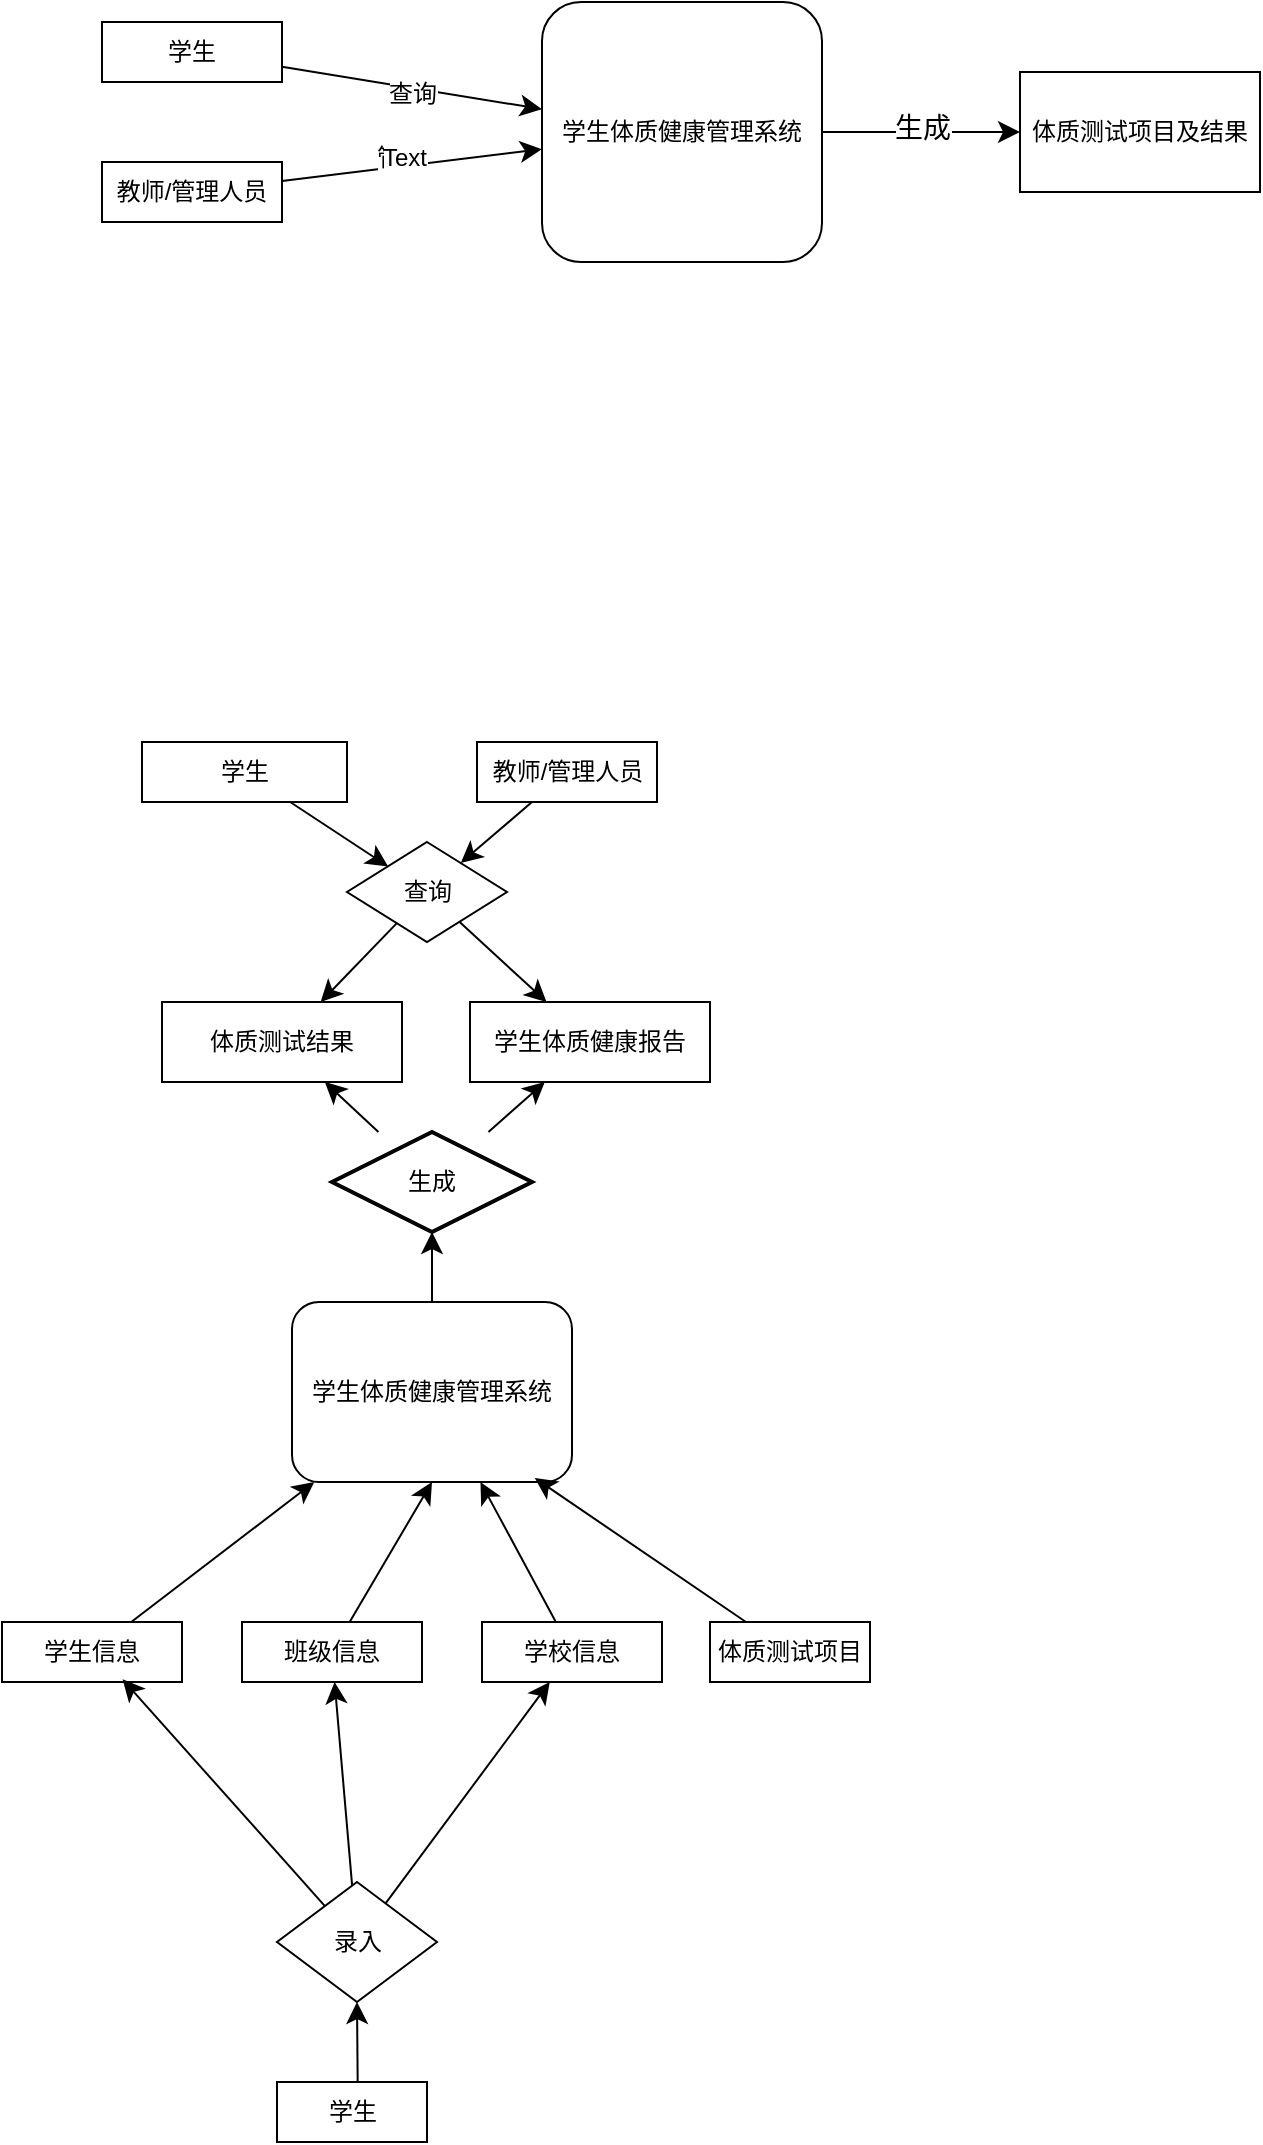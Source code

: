 <mxfile version="25.0.3" pages="3">
  <diagram id="C5RBs43oDa-KdzZeNtuy" name="Page-1">
    <mxGraphModel dx="1617" dy="948" grid="0" gridSize="10" guides="1" tooltips="1" connect="1" arrows="1" fold="1" page="1" pageScale="1" pageWidth="827" pageHeight="1169" math="0" shadow="0">
      <root>
        <mxCell id="WIyWlLk6GJQsqaUBKTNV-0" />
        <mxCell id="WIyWlLk6GJQsqaUBKTNV-1" parent="WIyWlLk6GJQsqaUBKTNV-0" />
        <mxCell id="kI7MQV0JQG4fyMIDOfCK-32" style="edgeStyle=none;curved=1;rounded=0;orthogonalLoop=1;jettySize=auto;html=1;fontSize=12;startSize=8;endSize=8;" edge="1" parent="WIyWlLk6GJQsqaUBKTNV-1" source="kI7MQV0JQG4fyMIDOfCK-27" target="kI7MQV0JQG4fyMIDOfCK-29">
          <mxGeometry relative="1" as="geometry" />
        </mxCell>
        <mxCell id="kI7MQV0JQG4fyMIDOfCK-34" value="查询" style="edgeLabel;html=1;align=center;verticalAlign=middle;resizable=0;points=[];fontSize=12;" vertex="1" connectable="0" parent="kI7MQV0JQG4fyMIDOfCK-32">
          <mxGeometry y="-3" relative="1" as="geometry">
            <mxPoint as="offset" />
          </mxGeometry>
        </mxCell>
        <mxCell id="kI7MQV0JQG4fyMIDOfCK-27" value="学生" style="rounded=0;whiteSpace=wrap;html=1;" vertex="1" parent="WIyWlLk6GJQsqaUBKTNV-1">
          <mxGeometry x="70" y="30" width="90" height="30" as="geometry" />
        </mxCell>
        <mxCell id="kI7MQV0JQG4fyMIDOfCK-38" style="edgeStyle=none;curved=1;rounded=0;orthogonalLoop=1;jettySize=auto;html=1;fontSize=12;startSize=8;endSize=8;" edge="1" parent="WIyWlLk6GJQsqaUBKTNV-1" source="kI7MQV0JQG4fyMIDOfCK-28" target="kI7MQV0JQG4fyMIDOfCK-29">
          <mxGeometry relative="1" as="geometry" />
        </mxCell>
        <mxCell id="kI7MQV0JQG4fyMIDOfCK-39" value="管理" style="edgeLabel;html=1;align=center;verticalAlign=middle;resizable=0;points=[];fontSize=12;" vertex="1" connectable="0" parent="kI7MQV0JQG4fyMIDOfCK-38">
          <mxGeometry x="-0.08" y="4" relative="1" as="geometry">
            <mxPoint as="offset" />
          </mxGeometry>
        </mxCell>
        <mxCell id="kI7MQV0JQG4fyMIDOfCK-101" value="Text" style="edgeLabel;html=1;align=center;verticalAlign=middle;resizable=0;points=[];fontSize=12;" vertex="1" connectable="0" parent="kI7MQV0JQG4fyMIDOfCK-38">
          <mxGeometry x="-0.051" y="4" relative="1" as="geometry">
            <mxPoint as="offset" />
          </mxGeometry>
        </mxCell>
        <mxCell id="kI7MQV0JQG4fyMIDOfCK-28" value="教师/管理人员" style="rounded=0;whiteSpace=wrap;html=1;" vertex="1" parent="WIyWlLk6GJQsqaUBKTNV-1">
          <mxGeometry x="70" y="100" width="90" height="30" as="geometry" />
        </mxCell>
        <mxCell id="kI7MQV0JQG4fyMIDOfCK-40" style="edgeStyle=none;curved=1;rounded=0;orthogonalLoop=1;jettySize=auto;html=1;entryX=0;entryY=0.5;entryDx=0;entryDy=0;fontSize=12;startSize=8;endSize=8;" edge="1" parent="WIyWlLk6GJQsqaUBKTNV-1" source="kI7MQV0JQG4fyMIDOfCK-29" target="kI7MQV0JQG4fyMIDOfCK-30">
          <mxGeometry relative="1" as="geometry" />
        </mxCell>
        <mxCell id="kI7MQV0JQG4fyMIDOfCK-42" value="&lt;pre style=&quot;-webkit-font-smoothing: antialiased; box-sizing: border-box; -webkit-tap-highlight-color: rgba(0, 0, 0, 0); overflow-wrap: normal; background: var(--color-bg-page); word-break: normal; hyphens: none; line-height: 1.5; tab-size: 4; margin-top: 0px; margin-bottom: 0px; overflow: auto; border-radius: 6px; padding: 0px; overflow-anchor: auto; text-align: start;&quot; class=&quot;language-mermaid light-scrollbar-FDfgd0&quot;&gt;&lt;font face=&quot;Menlo, Monaco, Consolas, Courier New, monospace&quot;&gt;&lt;span style=&quot;font-size: 14px;&quot;&gt;生成&lt;/span&gt;&lt;/font&gt;&lt;/pre&gt;" style="edgeLabel;html=1;align=center;verticalAlign=middle;resizable=0;points=[];fontSize=12;" vertex="1" connectable="0" parent="kI7MQV0JQG4fyMIDOfCK-40">
          <mxGeometry x="0.001" y="1" relative="1" as="geometry">
            <mxPoint as="offset" />
          </mxGeometry>
        </mxCell>
        <mxCell id="kI7MQV0JQG4fyMIDOfCK-29" value="学生体质健康管理系统" style="rounded=1;whiteSpace=wrap;html=1;" vertex="1" parent="WIyWlLk6GJQsqaUBKTNV-1">
          <mxGeometry x="290" y="20" width="140" height="130" as="geometry" />
        </mxCell>
        <mxCell id="kI7MQV0JQG4fyMIDOfCK-30" value="体质测试项目及结果" style="rounded=0;whiteSpace=wrap;html=1;" vertex="1" parent="WIyWlLk6GJQsqaUBKTNV-1">
          <mxGeometry x="529" y="55" width="120" height="60" as="geometry" />
        </mxCell>
        <mxCell id="kI7MQV0JQG4fyMIDOfCK-87" style="edgeStyle=none;curved=1;rounded=0;orthogonalLoop=1;jettySize=auto;html=1;fontSize=12;startSize=8;endSize=8;" edge="1" parent="WIyWlLk6GJQsqaUBKTNV-1" source="kI7MQV0JQG4fyMIDOfCK-52" target="kI7MQV0JQG4fyMIDOfCK-86">
          <mxGeometry relative="1" as="geometry" />
        </mxCell>
        <mxCell id="kI7MQV0JQG4fyMIDOfCK-52" value="学生体质健康管理系统" style="rounded=1;whiteSpace=wrap;html=1;" vertex="1" parent="WIyWlLk6GJQsqaUBKTNV-1">
          <mxGeometry x="165" y="670" width="140" height="90" as="geometry" />
        </mxCell>
        <mxCell id="kI7MQV0JQG4fyMIDOfCK-75" style="edgeStyle=none;curved=1;rounded=0;orthogonalLoop=1;jettySize=auto;html=1;entryX=0.5;entryY=1;entryDx=0;entryDy=0;fontSize=12;startSize=8;endSize=8;" edge="1" parent="WIyWlLk6GJQsqaUBKTNV-1" target="kI7MQV0JQG4fyMIDOfCK-74">
          <mxGeometry relative="1" as="geometry">
            <mxPoint x="198" y="1080" as="sourcePoint" />
          </mxGeometry>
        </mxCell>
        <mxCell id="kI7MQV0JQG4fyMIDOfCK-63" value="学生" style="rounded=0;whiteSpace=wrap;html=1;" vertex="1" parent="WIyWlLk6GJQsqaUBKTNV-1">
          <mxGeometry x="157.5" y="1060" width="75" height="30" as="geometry" />
        </mxCell>
        <mxCell id="kI7MQV0JQG4fyMIDOfCK-98" style="edgeStyle=none;curved=1;rounded=0;orthogonalLoop=1;jettySize=auto;html=1;fontSize=12;startSize=8;endSize=8;" edge="1" parent="WIyWlLk6GJQsqaUBKTNV-1" source="kI7MQV0JQG4fyMIDOfCK-64" target="kI7MQV0JQG4fyMIDOfCK-95">
          <mxGeometry relative="1" as="geometry" />
        </mxCell>
        <mxCell id="kI7MQV0JQG4fyMIDOfCK-64" value="教师/管理人员" style="rounded=0;whiteSpace=wrap;html=1;" vertex="1" parent="WIyWlLk6GJQsqaUBKTNV-1">
          <mxGeometry x="257.5" y="390" width="90" height="30" as="geometry" />
        </mxCell>
        <mxCell id="kI7MQV0JQG4fyMIDOfCK-79" style="edgeStyle=none;curved=1;rounded=0;orthogonalLoop=1;jettySize=auto;html=1;fontSize=12;startSize=8;endSize=8;" edge="1" parent="WIyWlLk6GJQsqaUBKTNV-1" source="kI7MQV0JQG4fyMIDOfCK-68" target="kI7MQV0JQG4fyMIDOfCK-52">
          <mxGeometry relative="1" as="geometry" />
        </mxCell>
        <mxCell id="kI7MQV0JQG4fyMIDOfCK-68" value="学生信息" style="rounded=0;whiteSpace=wrap;html=1;" vertex="1" parent="WIyWlLk6GJQsqaUBKTNV-1">
          <mxGeometry x="20" y="830" width="90" height="30" as="geometry" />
        </mxCell>
        <mxCell id="kI7MQV0JQG4fyMIDOfCK-80" style="edgeStyle=none;curved=1;rounded=0;orthogonalLoop=1;jettySize=auto;html=1;entryX=0.5;entryY=1;entryDx=0;entryDy=0;fontSize=12;startSize=8;endSize=8;" edge="1" parent="WIyWlLk6GJQsqaUBKTNV-1" source="kI7MQV0JQG4fyMIDOfCK-69" target="kI7MQV0JQG4fyMIDOfCK-52">
          <mxGeometry relative="1" as="geometry" />
        </mxCell>
        <mxCell id="kI7MQV0JQG4fyMIDOfCK-69" value="班级信息" style="rounded=0;whiteSpace=wrap;html=1;" vertex="1" parent="WIyWlLk6GJQsqaUBKTNV-1">
          <mxGeometry x="140" y="830" width="90" height="30" as="geometry" />
        </mxCell>
        <mxCell id="kI7MQV0JQG4fyMIDOfCK-81" style="edgeStyle=none;curved=1;rounded=0;orthogonalLoop=1;jettySize=auto;html=1;fontSize=12;startSize=8;endSize=8;" edge="1" parent="WIyWlLk6GJQsqaUBKTNV-1" source="kI7MQV0JQG4fyMIDOfCK-70" target="kI7MQV0JQG4fyMIDOfCK-52">
          <mxGeometry relative="1" as="geometry" />
        </mxCell>
        <mxCell id="kI7MQV0JQG4fyMIDOfCK-70" value="学校信息" style="rounded=0;whiteSpace=wrap;html=1;" vertex="1" parent="WIyWlLk6GJQsqaUBKTNV-1">
          <mxGeometry x="260" y="830" width="90" height="30" as="geometry" />
        </mxCell>
        <mxCell id="kI7MQV0JQG4fyMIDOfCK-71" value="体质测试项目" style="rounded=0;whiteSpace=wrap;html=1;" vertex="1" parent="WIyWlLk6GJQsqaUBKTNV-1">
          <mxGeometry x="374" y="830" width="80" height="30" as="geometry" />
        </mxCell>
        <mxCell id="kI7MQV0JQG4fyMIDOfCK-77" style="edgeStyle=none;curved=1;rounded=0;orthogonalLoop=1;jettySize=auto;html=1;fontSize=12;startSize=8;endSize=8;" edge="1" parent="WIyWlLk6GJQsqaUBKTNV-1" source="kI7MQV0JQG4fyMIDOfCK-74" target="kI7MQV0JQG4fyMIDOfCK-69">
          <mxGeometry relative="1" as="geometry" />
        </mxCell>
        <mxCell id="kI7MQV0JQG4fyMIDOfCK-78" style="edgeStyle=none;curved=1;rounded=0;orthogonalLoop=1;jettySize=auto;html=1;fontSize=12;startSize=8;endSize=8;" edge="1" parent="WIyWlLk6GJQsqaUBKTNV-1" source="kI7MQV0JQG4fyMIDOfCK-74" target="kI7MQV0JQG4fyMIDOfCK-70">
          <mxGeometry relative="1" as="geometry" />
        </mxCell>
        <mxCell id="kI7MQV0JQG4fyMIDOfCK-74" value="录入" style="rhombus;whiteSpace=wrap;html=1;" vertex="1" parent="WIyWlLk6GJQsqaUBKTNV-1">
          <mxGeometry x="157.5" y="960" width="80" height="60" as="geometry" />
        </mxCell>
        <mxCell id="kI7MQV0JQG4fyMIDOfCK-76" style="edgeStyle=none;curved=1;rounded=0;orthogonalLoop=1;jettySize=auto;html=1;entryX=0.67;entryY=0.956;entryDx=0;entryDy=0;entryPerimeter=0;fontSize=12;startSize=8;endSize=8;" edge="1" parent="WIyWlLk6GJQsqaUBKTNV-1" source="kI7MQV0JQG4fyMIDOfCK-74" target="kI7MQV0JQG4fyMIDOfCK-68">
          <mxGeometry relative="1" as="geometry" />
        </mxCell>
        <mxCell id="kI7MQV0JQG4fyMIDOfCK-82" style="edgeStyle=none;curved=1;rounded=0;orthogonalLoop=1;jettySize=auto;html=1;entryX=0.867;entryY=0.978;entryDx=0;entryDy=0;entryPerimeter=0;fontSize=12;startSize=8;endSize=8;" edge="1" parent="WIyWlLk6GJQsqaUBKTNV-1" source="kI7MQV0JQG4fyMIDOfCK-71" target="kI7MQV0JQG4fyMIDOfCK-52">
          <mxGeometry relative="1" as="geometry" />
        </mxCell>
        <mxCell id="kI7MQV0JQG4fyMIDOfCK-83" value="体质测试结果" style="rounded=0;whiteSpace=wrap;html=1;" vertex="1" parent="WIyWlLk6GJQsqaUBKTNV-1">
          <mxGeometry x="100" y="520" width="120" height="40" as="geometry" />
        </mxCell>
        <mxCell id="kI7MQV0JQG4fyMIDOfCK-84" value="学生体质健康报告" style="rounded=0;whiteSpace=wrap;html=1;" vertex="1" parent="WIyWlLk6GJQsqaUBKTNV-1">
          <mxGeometry x="254" y="520" width="120" height="40" as="geometry" />
        </mxCell>
        <mxCell id="kI7MQV0JQG4fyMIDOfCK-88" style="edgeStyle=none;curved=1;rounded=0;orthogonalLoop=1;jettySize=auto;html=1;fontSize=12;startSize=8;endSize=8;" edge="1" parent="WIyWlLk6GJQsqaUBKTNV-1" source="kI7MQV0JQG4fyMIDOfCK-86" target="kI7MQV0JQG4fyMIDOfCK-84">
          <mxGeometry relative="1" as="geometry" />
        </mxCell>
        <mxCell id="kI7MQV0JQG4fyMIDOfCK-91" style="edgeStyle=none;curved=1;rounded=0;orthogonalLoop=1;jettySize=auto;html=1;fontSize=12;startSize=8;endSize=8;" edge="1" parent="WIyWlLk6GJQsqaUBKTNV-1" source="kI7MQV0JQG4fyMIDOfCK-86" target="kI7MQV0JQG4fyMIDOfCK-83">
          <mxGeometry relative="1" as="geometry" />
        </mxCell>
        <mxCell id="kI7MQV0JQG4fyMIDOfCK-86" value="生成" style="strokeWidth=2;html=1;shape=mxgraph.flowchart.decision;whiteSpace=wrap;" vertex="1" parent="WIyWlLk6GJQsqaUBKTNV-1">
          <mxGeometry x="185" y="585" width="100" height="50" as="geometry" />
        </mxCell>
        <mxCell id="kI7MQV0JQG4fyMIDOfCK-96" style="edgeStyle=none;curved=1;rounded=0;orthogonalLoop=1;jettySize=auto;html=1;fontSize=12;startSize=8;endSize=8;" edge="1" parent="WIyWlLk6GJQsqaUBKTNV-1" source="kI7MQV0JQG4fyMIDOfCK-93" target="kI7MQV0JQG4fyMIDOfCK-95">
          <mxGeometry relative="1" as="geometry" />
        </mxCell>
        <mxCell id="kI7MQV0JQG4fyMIDOfCK-93" value="学生" style="rounded=0;whiteSpace=wrap;html=1;" vertex="1" parent="WIyWlLk6GJQsqaUBKTNV-1">
          <mxGeometry x="90" y="390" width="102.5" height="30" as="geometry" />
        </mxCell>
        <mxCell id="kI7MQV0JQG4fyMIDOfCK-99" style="edgeStyle=none;curved=1;rounded=0;orthogonalLoop=1;jettySize=auto;html=1;fontSize=12;startSize=8;endSize=8;" edge="1" parent="WIyWlLk6GJQsqaUBKTNV-1" source="kI7MQV0JQG4fyMIDOfCK-95" target="kI7MQV0JQG4fyMIDOfCK-83">
          <mxGeometry relative="1" as="geometry" />
        </mxCell>
        <mxCell id="kI7MQV0JQG4fyMIDOfCK-100" style="edgeStyle=none;curved=1;rounded=0;orthogonalLoop=1;jettySize=auto;html=1;fontSize=12;startSize=8;endSize=8;" edge="1" parent="WIyWlLk6GJQsqaUBKTNV-1" source="kI7MQV0JQG4fyMIDOfCK-95" target="kI7MQV0JQG4fyMIDOfCK-84">
          <mxGeometry relative="1" as="geometry" />
        </mxCell>
        <mxCell id="kI7MQV0JQG4fyMIDOfCK-95" value="查询" style="rhombus;whiteSpace=wrap;html=1;" vertex="1" parent="WIyWlLk6GJQsqaUBKTNV-1">
          <mxGeometry x="192.5" y="440" width="80" height="50" as="geometry" />
        </mxCell>
        <mxCell id="kI7MQV0JQG4fyMIDOfCK-97" style="edgeStyle=none;curved=1;rounded=0;orthogonalLoop=1;jettySize=auto;html=1;exitX=1;exitY=0;exitDx=0;exitDy=0;fontSize=12;startSize=8;endSize=8;" edge="1" parent="WIyWlLk6GJQsqaUBKTNV-1" source="kI7MQV0JQG4fyMIDOfCK-95" target="kI7MQV0JQG4fyMIDOfCK-95">
          <mxGeometry relative="1" as="geometry" />
        </mxCell>
      </root>
    </mxGraphModel>
  </diagram>
  <diagram id="h0uCblzQFOKEcSwXZRhB" name="第 2 页">
    <mxGraphModel dx="2216" dy="1689" grid="0" gridSize="10" guides="1" tooltips="1" connect="1" arrows="1" fold="1" page="0" pageScale="1" pageWidth="827" pageHeight="1169" math="0" shadow="0">
      <root>
        <mxCell id="0" />
        <mxCell id="1" parent="0" />
        <mxCell id="7sUv-lEZbpwKmYyYSgff-18" value="&lt;span style=&quot;color: rgb(50, 50, 50); font-family: &amp;quot;Microsoft YaHei&amp;quot;, 微软雅黑, Arial; font-size: 13px; background-color: rgba(255, 255, 255, 0.01);&quot;&gt;Tuition&lt;/span&gt;" style="swimlane;fontStyle=1;align=center;verticalAlign=top;childLayout=stackLayout;horizontal=1;startSize=26;horizontalStack=0;resizeParent=1;resizeParentMax=0;resizeLast=0;collapsible=1;marginBottom=0;whiteSpace=wrap;html=1;" vertex="1" parent="1">
          <mxGeometry x="392" y="-518" width="160" height="141" as="geometry" />
        </mxCell>
        <mxCell id="7sUv-lEZbpwKmYyYSgff-19" value="&lt;span style=&quot;color: rgb(50, 50, 50); font-family: &amp;quot;Microsoft YaHei&amp;quot;, 微软雅黑, Arial; font-size: 13px; background-color: rgba(255, 255, 255, 0.01);&quot;&gt;- firstName: String;&lt;/span&gt;&lt;br style=&quot;color: rgb(50, 50, 50); font-family: &amp;quot;Microsoft YaHei&amp;quot;, 微软雅黑, Arial; font-size: 13px;&quot;&gt;&lt;span style=&quot;color: rgb(50, 50, 50); font-family: &amp;quot;Microsoft YaHei&amp;quot;, 微软雅黑, Arial; font-size: 13px; background-color: rgba(255, 255, 255, 0.01);&quot;&gt;- lastName: String;&lt;/span&gt;&lt;br style=&quot;color: rgb(50, 50, 50); font-family: &amp;quot;Microsoft YaHei&amp;quot;, 微软雅黑, Arial; font-size: 13px;&quot;&gt;&lt;span style=&quot;color: rgb(50, 50, 50); font-family: &amp;quot;Microsoft YaHei&amp;quot;, 微软雅黑, Arial; font-size: 13px; background-color: rgba(255, 255, 255, 0.01);&quot;&gt;- studNum: String;&lt;/span&gt;" style="text;strokeColor=none;fillColor=none;align=left;verticalAlign=top;spacingLeft=4;spacingRight=4;overflow=hidden;rotatable=0;points=[[0,0.5],[1,0.5]];portConstraint=eastwest;whiteSpace=wrap;html=1;" vertex="1" parent="7sUv-lEZbpwKmYyYSgff-18">
          <mxGeometry y="26" width="160" height="61" as="geometry" />
        </mxCell>
        <mxCell id="7sUv-lEZbpwKmYyYSgff-20" value="" style="line;strokeWidth=1;fillColor=none;align=left;verticalAlign=middle;spacingTop=-1;spacingLeft=3;spacingRight=3;rotatable=0;labelPosition=right;points=[];portConstraint=eastwest;strokeColor=inherit;" vertex="1" parent="7sUv-lEZbpwKmYyYSgff-18">
          <mxGeometry y="87" width="160" height="8" as="geometry" />
        </mxCell>
        <mxCell id="7sUv-lEZbpwKmYyYSgff-21" value="&lt;span style=&quot;color: rgb(50, 50, 50); font-family: &amp;quot;Microsoft YaHei&amp;quot;, 微软雅黑, Arial; font-size: 13px; background-color: rgba(255, 255, 255, 0.01);&quot;&gt;+&lt;/span&gt;&lt;span style=&quot;font-family: Arial; font-size: 9pt; background-color: initial;&quot;&gt;getStudentTuitionInfo&lt;/span&gt;&lt;span style=&quot;background-color: rgba(255, 255, 255, 0.01); color: rgb(50, 50, 50); font-family: &amp;quot;Microsoft YaHei&amp;quot;, 微软雅黑, Arial; font-size: 13px;&quot;&gt;()：ArrayList&lt;/span&gt;" style="text;strokeColor=none;fillColor=none;align=left;verticalAlign=top;spacingLeft=4;spacingRight=4;overflow=hidden;rotatable=0;points=[[0,0.5],[1,0.5]];portConstraint=eastwest;whiteSpace=wrap;html=1;" vertex="1" parent="7sUv-lEZbpwKmYyYSgff-18">
          <mxGeometry y="95" width="160" height="46" as="geometry" />
        </mxCell>
        <mxCell id="7sUv-lEZbpwKmYyYSgff-31" style="edgeStyle=none;curved=1;rounded=0;orthogonalLoop=1;jettySize=auto;html=1;fontSize=12;startSize=8;endSize=8;" edge="1" parent="1" source="7sUv-lEZbpwKmYyYSgff-22" target="7sUv-lEZbpwKmYyYSgff-26">
          <mxGeometry relative="1" as="geometry" />
        </mxCell>
        <mxCell id="7sUv-lEZbpwKmYyYSgff-22" value="&lt;span style=&quot;color: rgb(50, 50, 50); font-family: &amp;quot;Microsoft YaHei&amp;quot;, 微软雅黑, Arial; font-size: 13px; background-color: rgba(255, 255, 255, 0.01);&quot;&gt;Award&lt;/span&gt;" style="swimlane;fontStyle=1;align=center;verticalAlign=top;childLayout=stackLayout;horizontal=1;startSize=26;horizontalStack=0;resizeParent=1;resizeParentMax=0;resizeLast=0;collapsible=1;marginBottom=0;whiteSpace=wrap;html=1;" vertex="1" parent="1">
          <mxGeometry x="-106" y="-167" width="160" height="147" as="geometry" />
        </mxCell>
        <mxCell id="7sUv-lEZbpwKmYyYSgff-23" value="&lt;span style=&quot;color: rgb(50, 50, 50); font-family: &amp;quot;Microsoft YaHei&amp;quot;, 微软雅黑, Arial; font-size: 13px; background-color: rgba(255, 255, 255, 0.01);&quot;&gt;- firstName: String;&lt;/span&gt;&lt;br style=&quot;color: rgb(50, 50, 50); font-family: &amp;quot;Microsoft YaHei&amp;quot;, 微软雅黑, Arial; font-size: 13px;&quot;&gt;&lt;span style=&quot;color: rgb(50, 50, 50); font-family: &amp;quot;Microsoft YaHei&amp;quot;, 微软雅黑, Arial; font-size: 13px; background-color: rgba(255, 255, 255, 0.01);&quot;&gt;- lastName: String;&lt;/span&gt;&lt;br style=&quot;color: rgb(50, 50, 50); font-family: &amp;quot;Microsoft YaHei&amp;quot;, 微软雅黑, Arial; font-size: 13px;&quot;&gt;&lt;span style=&quot;color: rgb(50, 50, 50); font-family: &amp;quot;Microsoft YaHei&amp;quot;, 微软雅黑, Arial; font-size: 13px; background-color: rgba(255, 255, 255, 0.01);&quot;&gt;- studNum: String;&lt;/span&gt;" style="text;strokeColor=none;fillColor=none;align=left;verticalAlign=top;spacingLeft=4;spacingRight=4;overflow=hidden;rotatable=0;points=[[0,0.5],[1,0.5]];portConstraint=eastwest;whiteSpace=wrap;html=1;" vertex="1" parent="7sUv-lEZbpwKmYyYSgff-22">
          <mxGeometry y="26" width="160" height="64" as="geometry" />
        </mxCell>
        <mxCell id="7sUv-lEZbpwKmYyYSgff-24" value="" style="line;strokeWidth=1;fillColor=none;align=left;verticalAlign=middle;spacingTop=-1;spacingLeft=3;spacingRight=3;rotatable=0;labelPosition=right;points=[];portConstraint=eastwest;strokeColor=inherit;" vertex="1" parent="7sUv-lEZbpwKmYyYSgff-22">
          <mxGeometry y="90" width="160" height="8" as="geometry" />
        </mxCell>
        <mxCell id="7sUv-lEZbpwKmYyYSgff-25" value="&lt;span style=&quot;color: rgb(50, 50, 50); font-family: &amp;quot;Microsoft YaHei&amp;quot;, 微软雅黑, Arial; font-size: 13px; background-color: rgba(255, 255, 255, 0.01);&quot;&gt;+getAllAwards(String file): ArrayList&lt;/span&gt;" style="text;strokeColor=none;fillColor=none;align=left;verticalAlign=top;spacingLeft=4;spacingRight=4;overflow=hidden;rotatable=0;points=[[0,0.5],[1,0.5]];portConstraint=eastwest;whiteSpace=wrap;html=1;" vertex="1" parent="7sUv-lEZbpwKmYyYSgff-22">
          <mxGeometry y="98" width="160" height="49" as="geometry" />
        </mxCell>
        <mxCell id="7sUv-lEZbpwKmYyYSgff-26" value="&lt;span style=&quot;color: rgb(50, 50, 50); font-family: &amp;quot;Microsoft YaHei&amp;quot;, 微软雅黑, Arial; font-size: 13px; background-color: rgba(255, 255, 255, 0.01);&quot;&gt;StudentAwardModel&lt;/span&gt;" style="swimlane;fontStyle=1;align=center;verticalAlign=top;childLayout=stackLayout;horizontal=1;startSize=26;horizontalStack=0;resizeParent=1;resizeParentMax=0;resizeLast=0;collapsible=1;marginBottom=0;whiteSpace=wrap;html=1;" vertex="1" parent="1">
          <mxGeometry x="-119" y="23" width="195" height="231" as="geometry" />
        </mxCell>
        <mxCell id="7sUv-lEZbpwKmYyYSgff-27" value="&lt;span style=&quot;color: rgb(50, 50, 50); font-family: &amp;quot;Microsoft YaHei&amp;quot;, 微软雅黑, Arial; font-size: 13px; background-color: rgba(255, 255, 255, 0.01);&quot;&gt;- studFirstName: String;&lt;/span&gt;&lt;br style=&quot;color: rgb(50, 50, 50); font-family: &amp;quot;Microsoft YaHei&amp;quot;, 微软雅黑, Arial; font-size: 13px;&quot;&gt;&lt;span style=&quot;color: rgb(50, 50, 50); font-family: &amp;quot;Microsoft YaHei&amp;quot;, 微软雅黑, Arial; font-size: 13px; background-color: rgba(255, 255, 255, 0.01);&quot;&gt;- studLastName: String;&lt;/span&gt;&lt;br style=&quot;color: rgb(50, 50, 50); font-family: &amp;quot;Microsoft YaHei&amp;quot;, 微软雅黑, Arial; font-size: 13px;&quot;&gt;&lt;span style=&quot;color: rgb(50, 50, 50); font-family: &amp;quot;Microsoft YaHei&amp;quot;, 微软雅黑, Arial; font-size: 13px; background-color: rgba(255, 255, 255, 0.01);&quot;&gt;- studSerialNum: String;&lt;/span&gt;&lt;br style=&quot;color: rgb(50, 50, 50); font-family: &amp;quot;Microsoft YaHei&amp;quot;, 微软雅黑, Arial; font-size: 13px;&quot;&gt;&lt;span style=&quot;color: rgb(50, 50, 50); font-family: &amp;quot;Microsoft YaHei&amp;quot;, 微软雅黑, Arial; font-size: 13px; background-color: rgba(255, 255, 255, 0.01);&quot;&gt;- awardName: String;&lt;/span&gt;&lt;br style=&quot;color: rgb(50, 50, 50); font-family: &amp;quot;Microsoft YaHei&amp;quot;, 微软雅黑, Arial; font-size: 13px;&quot;&gt;&lt;span style=&quot;color: rgb(50, 50, 50); font-family: &amp;quot;Microsoft YaHei&amp;quot;, 微软雅黑, Arial; font-size: 13px; background-color: rgba(255, 255, 255, 0.01);&quot;&gt;- awardDate: String&lt;/span&gt;" style="text;strokeColor=none;fillColor=none;align=left;verticalAlign=top;spacingLeft=4;spacingRight=4;overflow=hidden;rotatable=0;points=[[0,0.5],[1,0.5]];portConstraint=eastwest;whiteSpace=wrap;html=1;" vertex="1" parent="7sUv-lEZbpwKmYyYSgff-26">
          <mxGeometry y="26" width="195" height="96" as="geometry" />
        </mxCell>
        <mxCell id="7sUv-lEZbpwKmYyYSgff-28" value="" style="line;strokeWidth=1;fillColor=none;align=left;verticalAlign=middle;spacingTop=-1;spacingLeft=3;spacingRight=3;rotatable=0;labelPosition=right;points=[];portConstraint=eastwest;strokeColor=inherit;" vertex="1" parent="7sUv-lEZbpwKmYyYSgff-26">
          <mxGeometry y="122" width="195" height="8" as="geometry" />
        </mxCell>
        <mxCell id="7sUv-lEZbpwKmYyYSgff-29" value="&lt;span style=&quot;color: rgb(50, 50, 50); font-family: &amp;quot;Microsoft YaHei&amp;quot;, 微软雅黑, Arial; font-size: 13px; background-color: rgba(255, 255, 255, 0.01);&quot;&gt;+getStudFirstName(): String&lt;/span&gt;&lt;br style=&quot;color: rgb(50, 50, 50); font-family: &amp;quot;Microsoft YaHei&amp;quot;, 微软雅黑, Arial; font-size: 13px;&quot;&gt;&lt;span style=&quot;color: rgb(50, 50, 50); font-family: &amp;quot;Microsoft YaHei&amp;quot;, 微软雅黑, Arial; font-size: 13px; background-color: rgba(255, 255, 255, 0.01);&quot;&gt;+getStudLastName(): String&lt;/span&gt;&lt;br style=&quot;color: rgb(50, 50, 50); font-family: &amp;quot;Microsoft YaHei&amp;quot;, 微软雅黑, Arial; font-size: 13px;&quot;&gt;&lt;span style=&quot;color: rgb(50, 50, 50); font-family: &amp;quot;Microsoft YaHei&amp;quot;, 微软雅黑, Arial; font-size: 13px; background-color: rgba(255, 255, 255, 0.01);&quot;&gt;+getStudSerialNum(): String&lt;/span&gt;&lt;br style=&quot;color: rgb(50, 50, 50); font-family: &amp;quot;Microsoft YaHei&amp;quot;, 微软雅黑, Arial; font-size: 13px;&quot;&gt;&lt;span style=&quot;color: rgb(50, 50, 50); font-family: &amp;quot;Microsoft YaHei&amp;quot;, 微软雅黑, Arial; font-size: 13px; background-color: rgba(255, 255, 255, 0.01);&quot;&gt;+getAwardName(): String&lt;/span&gt;&lt;br style=&quot;color: rgb(50, 50, 50); font-family: &amp;quot;Microsoft YaHei&amp;quot;, 微软雅黑, Arial; font-size: 13px;&quot;&gt;&lt;span style=&quot;color: rgb(50, 50, 50); font-family: &amp;quot;Microsoft YaHei&amp;quot;, 微软雅黑, Arial; font-size: 13px; background-color: rgba(255, 255, 255, 0.01);&quot;&gt;+ getAwardDate(): String&lt;/span&gt;" style="text;strokeColor=none;fillColor=none;align=left;verticalAlign=top;spacingLeft=4;spacingRight=4;overflow=hidden;rotatable=0;points=[[0,0.5],[1,0.5]];portConstraint=eastwest;whiteSpace=wrap;html=1;" vertex="1" parent="7sUv-lEZbpwKmYyYSgff-26">
          <mxGeometry y="130" width="195" height="101" as="geometry" />
        </mxCell>
        <mxCell id="7sUv-lEZbpwKmYyYSgff-54" style="edgeStyle=none;curved=1;rounded=0;orthogonalLoop=1;jettySize=auto;html=1;fontSize=12;startSize=8;endSize=8;" edge="1" parent="1" source="7sUv-lEZbpwKmYyYSgff-32" target="7sUv-lEZbpwKmYyYSgff-41">
          <mxGeometry relative="1" as="geometry" />
        </mxCell>
        <mxCell id="7sUv-lEZbpwKmYyYSgff-32" value="&lt;span style=&quot;color: rgb(50, 50, 50); font-family: &amp;quot;Microsoft YaHei&amp;quot;, 微软雅黑, Arial; font-size: 13px; background-color: rgba(255, 255, 255, 0.01);&quot;&gt;AcademicRecord&lt;/span&gt;" style="swimlane;fontStyle=1;align=center;verticalAlign=top;childLayout=stackLayout;horizontal=1;startSize=26;horizontalStack=0;resizeParent=1;resizeParentMax=0;resizeLast=0;collapsible=1;marginBottom=0;whiteSpace=wrap;html=1;" vertex="1" parent="1">
          <mxGeometry x="147" y="-164" width="160" height="147" as="geometry" />
        </mxCell>
        <mxCell id="7sUv-lEZbpwKmYyYSgff-33" value="&lt;span style=&quot;color: rgb(50, 50, 50); font-family: &amp;quot;Microsoft YaHei&amp;quot;, 微软雅黑, Arial; font-size: 13px; background-color: rgba(255, 255, 255, 0.01);&quot;&gt;- firstName: String;&lt;/span&gt;&lt;br style=&quot;color: rgb(50, 50, 50); font-family: &amp;quot;Microsoft YaHei&amp;quot;, 微软雅黑, Arial; font-size: 13px;&quot;&gt;&lt;span style=&quot;color: rgb(50, 50, 50); font-family: &amp;quot;Microsoft YaHei&amp;quot;, 微软雅黑, Arial; font-size: 13px; background-color: rgba(255, 255, 255, 0.01);&quot;&gt;- lastName: String;&lt;/span&gt;&lt;br style=&quot;color: rgb(50, 50, 50); font-family: &amp;quot;Microsoft YaHei&amp;quot;, 微软雅黑, Arial; font-size: 13px;&quot;&gt;&lt;span style=&quot;color: rgb(50, 50, 50); font-family: &amp;quot;Microsoft YaHei&amp;quot;, 微软雅黑, Arial; font-size: 13px; background-color: rgba(255, 255, 255, 0.01);&quot;&gt;- studNum: String;&lt;/span&gt;" style="text;strokeColor=none;fillColor=none;align=left;verticalAlign=top;spacingLeft=4;spacingRight=4;overflow=hidden;rotatable=0;points=[[0,0.5],[1,0.5]];portConstraint=eastwest;whiteSpace=wrap;html=1;" vertex="1" parent="7sUv-lEZbpwKmYyYSgff-32">
          <mxGeometry y="26" width="160" height="64" as="geometry" />
        </mxCell>
        <mxCell id="7sUv-lEZbpwKmYyYSgff-34" value="" style="line;strokeWidth=1;fillColor=none;align=left;verticalAlign=middle;spacingTop=-1;spacingLeft=3;spacingRight=3;rotatable=0;labelPosition=right;points=[];portConstraint=eastwest;strokeColor=inherit;" vertex="1" parent="7sUv-lEZbpwKmYyYSgff-32">
          <mxGeometry y="90" width="160" height="8" as="geometry" />
        </mxCell>
        <mxCell id="7sUv-lEZbpwKmYyYSgff-35" value="&lt;span style=&quot;color: rgb(50, 50, 50); font-family: &amp;quot;Microsoft YaHei&amp;quot;, 微软雅黑, Arial; font-size: 13px; background-color: rgba(255, 255, 255, 0.01);&quot;&gt;+getAllScores(String file): ArrayList&lt;/span&gt;" style="text;strokeColor=none;fillColor=none;align=left;verticalAlign=top;spacingLeft=4;spacingRight=4;overflow=hidden;rotatable=0;points=[[0,0.5],[1,0.5]];portConstraint=eastwest;whiteSpace=wrap;html=1;" vertex="1" parent="7sUv-lEZbpwKmYyYSgff-32">
          <mxGeometry y="98" width="160" height="49" as="geometry" />
        </mxCell>
        <mxCell id="7sUv-lEZbpwKmYyYSgff-41" value="&lt;span style=&quot;color: rgb(50, 50, 50); font-family: &amp;quot;Microsoft YaHei&amp;quot;, 微软雅黑, Arial; font-size: 13px; background-color: rgba(255, 255, 255, 0.01);&quot;&gt;StudentAcademicModel&lt;/span&gt;" style="swimlane;fontStyle=1;align=center;verticalAlign=top;childLayout=stackLayout;horizontal=1;startSize=26;horizontalStack=0;resizeParent=1;resizeParentMax=0;resizeLast=0;collapsible=1;marginBottom=0;whiteSpace=wrap;html=1;" vertex="1" parent="1">
          <mxGeometry x="125" y="21" width="204" height="254" as="geometry" />
        </mxCell>
        <mxCell id="7sUv-lEZbpwKmYyYSgff-42" value="&lt;span style=&quot;color: rgb(50, 50, 50); font-family: &amp;quot;Microsoft YaHei&amp;quot;, 微软雅黑, Arial; font-size: 13px; background-color: rgba(255, 255, 255, 0.01);&quot;&gt;- studFirstName: String;&lt;/span&gt;&lt;br style=&quot;color: rgb(50, 50, 50); font-family: &amp;quot;Microsoft YaHei&amp;quot;, 微软雅黑, Arial; font-size: 13px;&quot;&gt;&lt;span style=&quot;color: rgb(50, 50, 50); font-family: &amp;quot;Microsoft YaHei&amp;quot;, 微软雅黑, Arial; font-size: 13px; background-color: rgba(255, 255, 255, 0.01);&quot;&gt;- studLastName: String;&lt;/span&gt;&lt;br style=&quot;color: rgb(50, 50, 50); font-family: &amp;quot;Microsoft YaHei&amp;quot;, 微软雅黑, Arial; font-size: 13px;&quot;&gt;&lt;span style=&quot;color: rgb(50, 50, 50); font-family: &amp;quot;Microsoft YaHei&amp;quot;, 微软雅黑, Arial; font-size: 13px; background-color: rgba(255, 255, 255, 0.01);&quot;&gt;- studSerialNum: String;&lt;/span&gt;&lt;br style=&quot;color: rgb(50, 50, 50); font-family: &amp;quot;Microsoft YaHei&amp;quot;, 微软雅黑, Arial; font-size: 13px;&quot;&gt;&lt;span style=&quot;color: rgb(50, 50, 50); font-family: &amp;quot;Microsoft YaHei&amp;quot;, 微软雅黑, Arial; font-size: 13px; background-color: rgba(255, 255, 255, 0.01);&quot;&gt;- courseTitle: String;&lt;/span&gt;&lt;br style=&quot;color: rgb(50, 50, 50); font-family: &amp;quot;Microsoft YaHei&amp;quot;, 微软雅黑, Arial; font-size: 13px;&quot;&gt;&lt;span style=&quot;color: rgb(50, 50, 50); font-family: &amp;quot;Microsoft YaHei&amp;quot;, 微软雅黑, Arial; font-size: 13px; background-color: rgba(255, 255, 255, 0.01);&quot;&gt;- courseNum: String;&lt;/span&gt;&lt;br style=&quot;color: rgb(50, 50, 50); font-family: &amp;quot;Microsoft YaHei&amp;quot;, 微软雅黑, Arial; font-size: 13px;&quot;&gt;&lt;span style=&quot;color: rgb(50, 50, 50); font-family: &amp;quot;Microsoft YaHei&amp;quot;, 微软雅黑, Arial; font-size: 13px; background-color: rgba(255, 255, 255, 0.01);&quot;&gt;- score: String;&lt;/span&gt;" style="text;strokeColor=none;fillColor=none;align=left;verticalAlign=top;spacingLeft=4;spacingRight=4;overflow=hidden;rotatable=0;points=[[0,0.5],[1,0.5]];portConstraint=eastwest;whiteSpace=wrap;html=1;" vertex="1" parent="7sUv-lEZbpwKmYyYSgff-41">
          <mxGeometry y="26" width="204" height="109" as="geometry" />
        </mxCell>
        <mxCell id="7sUv-lEZbpwKmYyYSgff-43" value="" style="line;strokeWidth=1;fillColor=none;align=left;verticalAlign=middle;spacingTop=-1;spacingLeft=3;spacingRight=3;rotatable=0;labelPosition=right;points=[];portConstraint=eastwest;strokeColor=inherit;" vertex="1" parent="7sUv-lEZbpwKmYyYSgff-41">
          <mxGeometry y="135" width="204" height="8" as="geometry" />
        </mxCell>
        <mxCell id="7sUv-lEZbpwKmYyYSgff-44" value="&lt;span style=&quot;color: rgb(50, 50, 50); font-family: &amp;quot;Microsoft YaHei&amp;quot;, 微软雅黑, Arial; font-size: 13px; background-color: rgba(255, 255, 255, 0.01);&quot;&gt;+getStudFirstName(): String&lt;/span&gt;&lt;br style=&quot;color: rgb(50, 50, 50); font-family: &amp;quot;Microsoft YaHei&amp;quot;, 微软雅黑, Arial; font-size: 13px;&quot;&gt;&lt;span style=&quot;color: rgb(50, 50, 50); font-family: &amp;quot;Microsoft YaHei&amp;quot;, 微软雅黑, Arial; font-size: 13px; background-color: rgba(255, 255, 255, 0.01);&quot;&gt;+getStudLastName(): String&lt;/span&gt;&lt;br style=&quot;color: rgb(50, 50, 50); font-family: &amp;quot;Microsoft YaHei&amp;quot;, 微软雅黑, Arial; font-size: 13px;&quot;&gt;&lt;span style=&quot;color: rgb(50, 50, 50); font-family: &amp;quot;Microsoft YaHei&amp;quot;, 微软雅黑, Arial; font-size: 13px; background-color: rgba(255, 255, 255, 0.01);&quot;&gt;+getStudSerialNum(): String&lt;/span&gt;&lt;br style=&quot;color: rgb(50, 50, 50); font-family: &amp;quot;Microsoft YaHei&amp;quot;, 微软雅黑, Arial; font-size: 13px;&quot;&gt;&lt;span style=&quot;color: rgb(50, 50, 50); font-family: &amp;quot;Microsoft YaHei&amp;quot;, 微软雅黑, Arial; font-size: 13px; background-color: rgba(255, 255, 255, 0.01);&quot;&gt;+getCourseTitle(): String&lt;/span&gt;&lt;br style=&quot;color: rgb(50, 50, 50); font-family: &amp;quot;Microsoft YaHei&amp;quot;, 微软雅黑, Arial; font-size: 13px;&quot;&gt;&lt;span style=&quot;color: rgb(50, 50, 50); font-family: &amp;quot;Microsoft YaHei&amp;quot;, 微软雅黑, Arial; font-size: 13px; background-color: rgba(255, 255, 255, 0.01);&quot;&gt;+getCourseNum(): String&lt;/span&gt;&lt;br style=&quot;color: rgb(50, 50, 50); font-family: &amp;quot;Microsoft YaHei&amp;quot;, 微软雅黑, Arial; font-size: 13px;&quot;&gt;&lt;span style=&quot;color: rgb(50, 50, 50); font-family: &amp;quot;Microsoft YaHei&amp;quot;, 微软雅黑, Arial; font-size: 13px; background-color: rgba(255, 255, 255, 0.01);&quot;&gt;+getScore(): String&lt;/span&gt;" style="text;strokeColor=none;fillColor=none;align=left;verticalAlign=top;spacingLeft=4;spacingRight=4;overflow=hidden;rotatable=0;points=[[0,0.5],[1,0.5]];portConstraint=eastwest;whiteSpace=wrap;html=1;" vertex="1" parent="7sUv-lEZbpwKmYyYSgff-41">
          <mxGeometry y="143" width="204" height="111" as="geometry" />
        </mxCell>
        <mxCell id="7sUv-lEZbpwKmYyYSgff-55" style="edgeStyle=none;curved=1;rounded=0;orthogonalLoop=1;jettySize=auto;html=1;fontSize=12;startSize=8;endSize=8;" edge="1" parent="1" source="7sUv-lEZbpwKmYyYSgff-46" target="7sUv-lEZbpwKmYyYSgff-50">
          <mxGeometry relative="1" as="geometry" />
        </mxCell>
        <mxCell id="7sUv-lEZbpwKmYyYSgff-46" value="&lt;span style=&quot;color: rgb(50, 50, 50); font-family: &amp;quot;Microsoft YaHei&amp;quot;, 微软雅黑, Arial; font-size: 13px; background-color: rgba(255, 255, 255, 0.01);&quot;&gt;StudentBasicInfo&lt;/span&gt;" style="swimlane;fontStyle=1;align=center;verticalAlign=top;childLayout=stackLayout;horizontal=1;startSize=26;horizontalStack=0;resizeParent=1;resizeParentMax=0;resizeLast=0;collapsible=1;marginBottom=0;whiteSpace=wrap;html=1;" vertex="1" parent="1">
          <mxGeometry x="387" y="-164" width="220" height="166" as="geometry" />
        </mxCell>
        <mxCell id="7sUv-lEZbpwKmYyYSgff-47" value="&lt;span style=&quot;color: rgb(50, 50, 50); font-family: &amp;quot;Microsoft YaHei&amp;quot;, 微软雅黑, Arial; font-size: 13px; background-color: rgba(255, 255, 255, 0.01);&quot;&gt;- name: String;&lt;/span&gt;&lt;br style=&quot;color: rgb(50, 50, 50); font-family: &amp;quot;Microsoft YaHei&amp;quot;, 微软雅黑, Arial; font-size: 13px;&quot;&gt;&lt;span style=&quot;color: rgb(50, 50, 50); font-family: &amp;quot;Microsoft YaHei&amp;quot;, 微软雅黑, Arial; font-size: 13px; background-color: rgba(255, 255, 255, 0.01);&quot;&gt;- birthDate: String;&lt;/span&gt;&lt;br style=&quot;color: rgb(50, 50, 50); font-family: &amp;quot;Microsoft YaHei&amp;quot;, 微软雅黑, Arial; font-size: 13px;&quot;&gt;&lt;span style=&quot;color: rgb(50, 50, 50); font-family: &amp;quot;Microsoft YaHei&amp;quot;, 微软雅黑, Arial; font-size: 13px; background-color: rgba(255, 255, 255, 0.01);&quot;&gt;- serialNum: String;&lt;/span&gt;" style="text;strokeColor=none;fillColor=none;align=left;verticalAlign=top;spacingLeft=4;spacingRight=4;overflow=hidden;rotatable=0;points=[[0,0.5],[1,0.5]];portConstraint=eastwest;whiteSpace=wrap;html=1;" vertex="1" parent="7sUv-lEZbpwKmYyYSgff-46">
          <mxGeometry y="26" width="220" height="62" as="geometry" />
        </mxCell>
        <mxCell id="7sUv-lEZbpwKmYyYSgff-48" value="" style="line;strokeWidth=1;fillColor=none;align=left;verticalAlign=middle;spacingTop=-1;spacingLeft=3;spacingRight=3;rotatable=0;labelPosition=right;points=[];portConstraint=eastwest;strokeColor=inherit;" vertex="1" parent="7sUv-lEZbpwKmYyYSgff-46">
          <mxGeometry y="88" width="220" height="8" as="geometry" />
        </mxCell>
        <mxCell id="7sUv-lEZbpwKmYyYSgff-49" value="&lt;span style=&quot;color: rgb(50, 50, 50); font-family: &amp;quot;Microsoft YaHei&amp;quot;, 微软雅黑, Arial; font-size: 13px; background-color: rgba(255, 255, 255, 0.01);&quot;&gt;+isExistingStudentName(String name)&lt;/span&gt;&lt;br style=&quot;color: rgb(50, 50, 50); font-family: &amp;quot;Microsoft YaHei&amp;quot;, 微软雅黑, Arial; font-size: 13px;&quot;&gt;&lt;span style=&quot;color: rgb(50, 50, 50); font-family: &amp;quot;Microsoft YaHei&amp;quot;, 微软雅黑, Arial; font-size: 13px; background-color: rgba(255, 255, 255, 0.01);&quot;&gt;+getStudentBasicInfo(): ArrayList&lt;/span&gt;" style="text;strokeColor=none;fillColor=none;align=left;verticalAlign=top;spacingLeft=4;spacingRight=4;overflow=hidden;rotatable=0;points=[[0,0.5],[1,0.5]];portConstraint=eastwest;whiteSpace=wrap;html=1;" vertex="1" parent="7sUv-lEZbpwKmYyYSgff-46">
          <mxGeometry y="96" width="220" height="70" as="geometry" />
        </mxCell>
        <mxCell id="7sUv-lEZbpwKmYyYSgff-50" value="&lt;span style=&quot;color: rgb(50, 50, 50); font-family: &amp;quot;Microsoft YaHei&amp;quot;, 微软雅黑, Arial; font-size: 13px; background-color: rgba(255, 255, 255, 0.01);&quot;&gt;StudentBasicInfoModel&lt;/span&gt;" style="swimlane;fontStyle=1;align=center;verticalAlign=top;childLayout=stackLayout;horizontal=1;startSize=24;horizontalStack=0;resizeParent=1;resizeParentMax=0;resizeLast=0;collapsible=1;marginBottom=0;whiteSpace=wrap;html=1;" vertex="1" parent="1">
          <mxGeometry x="386" y="31" width="221" height="253" as="geometry" />
        </mxCell>
        <mxCell id="7sUv-lEZbpwKmYyYSgff-51" value="&lt;span style=&quot;color: rgb(50, 50, 50); font-family: &amp;quot;Microsoft YaHei&amp;quot;, 微软雅黑, Arial; font-size: 13px; background-color: rgba(255, 255, 255, 0.01);&quot;&gt;- name: String;&lt;/span&gt;&lt;br style=&quot;color: rgb(50, 50, 50); font-family: &amp;quot;Microsoft YaHei&amp;quot;, 微软雅黑, Arial; font-size: 13px;&quot;&gt;&lt;span style=&quot;color: rgb(50, 50, 50); font-family: &amp;quot;Microsoft YaHei&amp;quot;, 微软雅黑, Arial; font-size: 13px; background-color: rgba(255, 255, 255, 0.01);&quot;&gt;- birthDate: String;&lt;/span&gt;&lt;br style=&quot;color: rgb(50, 50, 50); font-family: &amp;quot;Microsoft YaHei&amp;quot;, 微软雅黑, Arial; font-size: 13px;&quot;&gt;&lt;span style=&quot;color: rgb(50, 50, 50); font-family: &amp;quot;Microsoft YaHei&amp;quot;, 微软雅黑, Arial; font-size: 13px; background-color: rgba(255, 255, 255, 0.01);&quot;&gt;- serialNumber: String;&lt;/span&gt;&lt;br style=&quot;color: rgb(50, 50, 50); font-family: &amp;quot;Microsoft YaHei&amp;quot;, 微软雅黑, Arial; font-size: 13px;&quot;&gt;&lt;span style=&quot;color: rgb(50, 50, 50); font-family: &amp;quot;Microsoft YaHei&amp;quot;, 微软雅黑, Arial; font-size: 13px; background-color: rgba(255, 255, 255, 0.01);&quot;&gt;- ssNumber: String;&lt;/span&gt;&lt;br style=&quot;color: rgb(50, 50, 50); font-family: &amp;quot;Microsoft YaHei&amp;quot;, 微软雅黑, Arial; font-size: 13px;&quot;&gt;&lt;span style=&quot;color: rgb(50, 50, 50); font-family: &amp;quot;Microsoft YaHei&amp;quot;, 微软雅黑, Arial; font-size: 13px; background-color: rgba(255, 255, 255, 0.01);&quot;&gt;- major: String;&lt;/span&gt;&lt;br style=&quot;color: rgb(50, 50, 50); font-family: &amp;quot;Microsoft YaHei&amp;quot;, 微软雅黑, Arial; font-size: 13px;&quot;&gt;&lt;span style=&quot;color: rgb(50, 50, 50); font-family: &amp;quot;Microsoft YaHei&amp;quot;, 微软雅黑, Arial; font-size: 13px; background-color: rgba(255, 255, 255, 0.01);&quot;&gt;- degree: String;&lt;/span&gt;" style="text;strokeColor=none;fillColor=none;align=left;verticalAlign=top;spacingLeft=4;spacingRight=4;overflow=hidden;rotatable=0;points=[[0,0.5],[1,0.5]];portConstraint=eastwest;whiteSpace=wrap;html=1;" vertex="1" parent="7sUv-lEZbpwKmYyYSgff-50">
          <mxGeometry y="24" width="221" height="108" as="geometry" />
        </mxCell>
        <mxCell id="7sUv-lEZbpwKmYyYSgff-52" value="" style="line;strokeWidth=1;fillColor=none;align=left;verticalAlign=middle;spacingTop=-1;spacingLeft=3;spacingRight=3;rotatable=0;labelPosition=right;points=[];portConstraint=eastwest;strokeColor=inherit;" vertex="1" parent="7sUv-lEZbpwKmYyYSgff-50">
          <mxGeometry y="132" width="221" height="8" as="geometry" />
        </mxCell>
        <mxCell id="7sUv-lEZbpwKmYyYSgff-53" value="&lt;span style=&quot;color: rgb(50, 50, 50); font-family: &amp;quot;Microsoft YaHei&amp;quot;, 微软雅黑, Arial; font-size: 13px; background-color: rgba(255, 255, 255, 0.01);&quot;&gt;+getName(): String&lt;/span&gt;&lt;br style=&quot;color: rgb(50, 50, 50); font-family: &amp;quot;Microsoft YaHei&amp;quot;, 微软雅黑, Arial; font-size: 13px;&quot;&gt;&lt;span style=&quot;color: rgb(50, 50, 50); font-family: &amp;quot;Microsoft YaHei&amp;quot;, 微软雅黑, Arial; font-size: 13px; background-color: rgba(255, 255, 255, 0.01);&quot;&gt;+getBirthDate(): String&lt;/span&gt;&lt;br style=&quot;color: rgb(50, 50, 50); font-family: &amp;quot;Microsoft YaHei&amp;quot;, 微软雅黑, Arial; font-size: 13px;&quot;&gt;&lt;span style=&quot;color: rgb(50, 50, 50); font-family: &amp;quot;Microsoft YaHei&amp;quot;, 微软雅黑, Arial; font-size: 13px; background-color: rgba(255, 255, 255, 0.01);&quot;&gt;+getSerialNum(): String&lt;/span&gt;&lt;br style=&quot;color: rgb(50, 50, 50); font-family: &amp;quot;Microsoft YaHei&amp;quot;, 微软雅黑, Arial; font-size: 13px;&quot;&gt;&lt;span style=&quot;color: rgb(50, 50, 50); font-family: &amp;quot;Microsoft YaHei&amp;quot;, 微软雅黑, Arial; font-size: 13px; background-color: rgba(255, 255, 255, 0.01);&quot;&gt;+getSocialSecurityNum(): String&lt;/span&gt;&lt;br style=&quot;color: rgb(50, 50, 50); font-family: &amp;quot;Microsoft YaHei&amp;quot;, 微软雅黑, Arial; font-size: 13px;&quot;&gt;&lt;span style=&quot;color: rgb(50, 50, 50); font-family: &amp;quot;Microsoft YaHei&amp;quot;, 微软雅黑, Arial; font-size: 13px; background-color: rgba(255, 255, 255, 0.01);&quot;&gt;+getMajor(): String&lt;/span&gt;&lt;br style=&quot;color: rgb(50, 50, 50); font-family: &amp;quot;Microsoft YaHei&amp;quot;, 微软雅黑, Arial; font-size: 13px;&quot;&gt;&lt;span style=&quot;color: rgb(50, 50, 50); font-family: &amp;quot;Microsoft YaHei&amp;quot;, 微软雅黑, Arial; font-size: 13px; background-color: rgba(255, 255, 255, 0.01);&quot;&gt;+getDegree(): String&lt;/span&gt;" style="text;strokeColor=none;fillColor=none;align=left;verticalAlign=top;spacingLeft=4;spacingRight=4;overflow=hidden;rotatable=0;points=[[0,0.5],[1,0.5]];portConstraint=eastwest;whiteSpace=wrap;html=1;" vertex="1" parent="7sUv-lEZbpwKmYyYSgff-50">
          <mxGeometry y="140" width="221" height="113" as="geometry" />
        </mxCell>
        <mxCell id="7sUv-lEZbpwKmYyYSgff-56" value="1" style="endArrow=open;html=1;endSize=12;startArrow=diamondThin;startSize=14;startFill=0;edgeStyle=orthogonalEdgeStyle;align=left;verticalAlign=bottom;rounded=0;fontSize=12;curved=1;" edge="1" parent="1" source="7sUv-lEZbpwKmYyYSgff-63" target="7sUv-lEZbpwKmYyYSgff-22">
          <mxGeometry x="-1" y="3" relative="1" as="geometry">
            <mxPoint x="60" y="-182" as="sourcePoint" />
            <mxPoint x="338" y="-84" as="targetPoint" />
          </mxGeometry>
        </mxCell>
        <mxCell id="7sUv-lEZbpwKmYyYSgff-57" value="1" style="endArrow=open;html=1;endSize=12;startArrow=diamondThin;startSize=14;startFill=0;edgeStyle=orthogonalEdgeStyle;align=left;verticalAlign=bottom;rounded=0;fontSize=12;curved=1;" edge="1" parent="1" source="7sUv-lEZbpwKmYyYSgff-63" target="7sUv-lEZbpwKmYyYSgff-32">
          <mxGeometry x="-1" y="3" relative="1" as="geometry">
            <mxPoint x="162" y="-262" as="sourcePoint" />
            <mxPoint x="275" y="-326" as="targetPoint" />
          </mxGeometry>
        </mxCell>
        <mxCell id="7sUv-lEZbpwKmYyYSgff-61" value="1" style="endArrow=open;html=1;endSize=12;startArrow=diamondThin;startSize=14;startFill=0;edgeStyle=orthogonalEdgeStyle;align=left;verticalAlign=bottom;rounded=0;fontSize=12;curved=1;exitX=0.987;exitY=0.064;exitDx=0;exitDy=0;exitPerimeter=0;" edge="1" parent="1" source="7sUv-lEZbpwKmYyYSgff-63" target="7sUv-lEZbpwKmYyYSgff-18">
          <mxGeometry x="-1" y="3" relative="1" as="geometry">
            <mxPoint x="86.25" y="-529" as="sourcePoint" />
            <mxPoint x="389.75" y="-266" as="targetPoint" />
          </mxGeometry>
        </mxCell>
        <mxCell id="7sUv-lEZbpwKmYyYSgff-63" value="&lt;span style=&quot;color: rgb(50, 50, 50); font-family: &amp;quot;Microsoft YaHei&amp;quot;, 微软雅黑, Arial; font-size: 13px; background-color: rgba(255, 255, 255, 0.01);&quot;&gt;StudentInfoFacade&lt;/span&gt;" style="swimlane;fontStyle=1;align=center;verticalAlign=top;childLayout=stackLayout;horizontal=1;startSize=26;horizontalStack=0;resizeParent=1;resizeParentMax=0;resizeLast=0;collapsible=1;marginBottom=0;whiteSpace=wrap;html=1;" vertex="1" parent="1">
          <mxGeometry x="-87" y="-460" width="223" height="199" as="geometry" />
        </mxCell>
        <mxCell id="7sUv-lEZbpwKmYyYSgff-64" value="&lt;span style=&quot;color: rgb(50, 50, 50); font-family: &amp;quot;Microsoft YaHei&amp;quot;, 微软雅黑, Arial; font-size: 13px; background-color: rgba(255, 255, 255, 0.01);&quot;&gt;- firstName: String;&lt;/span&gt;&lt;br style=&quot;color: rgb(50, 50, 50); font-family: &amp;quot;Microsoft YaHei&amp;quot;, 微软雅黑, Arial; font-size: 13px;&quot;&gt;&lt;span style=&quot;color: rgb(50, 50, 50); font-family: &amp;quot;Microsoft YaHei&amp;quot;, 微软雅黑, Arial; font-size: 13px; background-color: rgba(255, 255, 255, 0.01);&quot;&gt;- lastName: String;&lt;/span&gt;&lt;br style=&quot;color: rgb(50, 50, 50); font-family: &amp;quot;Microsoft YaHei&amp;quot;, 微软雅黑, Arial; font-size: 13px;&quot;&gt;&lt;span style=&quot;color: rgb(50, 50, 50); font-family: &amp;quot;Microsoft YaHei&amp;quot;, 微软雅黑, Arial; font-size: 13px; background-color: rgba(255, 255, 255, 0.01);&quot;&gt;- studNum: String;&lt;/span&gt;" style="text;strokeColor=none;fillColor=none;align=left;verticalAlign=top;spacingLeft=4;spacingRight=4;overflow=hidden;rotatable=0;points=[[0,0.5],[1,0.5]];portConstraint=eastwest;whiteSpace=wrap;html=1;" vertex="1" parent="7sUv-lEZbpwKmYyYSgff-63">
          <mxGeometry y="26" width="223" height="62" as="geometry" />
        </mxCell>
        <mxCell id="7sUv-lEZbpwKmYyYSgff-65" value="" style="line;strokeWidth=1;fillColor=none;align=left;verticalAlign=middle;spacingTop=-1;spacingLeft=3;spacingRight=3;rotatable=0;labelPosition=right;points=[];portConstraint=eastwest;strokeColor=inherit;" vertex="1" parent="7sUv-lEZbpwKmYyYSgff-63">
          <mxGeometry y="88" width="223" height="8" as="geometry" />
        </mxCell>
        <mxCell id="7sUv-lEZbpwKmYyYSgff-66" value="&lt;span style=&quot;color: rgb(50, 50, 50); font-family: &amp;quot;Microsoft YaHei&amp;quot;, 微软雅黑, Arial; font-size: 13px; background-color: rgba(255, 255, 255, 0.01);&quot;&gt;+extractStudentInfo(): String&lt;/span&gt;&lt;br style=&quot;color: rgb(50, 50, 50); font-family: &amp;quot;Microsoft YaHei&amp;quot;, 微软雅黑, Arial; font-size: 13px;&quot;&gt;&lt;span style=&quot;color: rgb(50, 50, 50); font-family: &amp;quot;Microsoft YaHei&amp;quot;, 微软雅黑, Arial; font-size: 13px; background-color: rgba(255, 255, 255, 0.01);&quot;&gt;+extractAcademicRecord(): String&lt;/span&gt;&lt;br style=&quot;color: rgb(50, 50, 50); font-family: &amp;quot;Microsoft YaHei&amp;quot;, 微软雅黑, Arial; font-size: 13px;&quot;&gt;&lt;span style=&quot;color: rgb(50, 50, 50); font-family: &amp;quot;Microsoft YaHei&amp;quot;, 微软雅黑, Arial; font-size: 13px; background-color: rgba(255, 255, 255, 0.01);&quot;&gt;+extractAllAwards(): String&lt;/span&gt;&lt;br style=&quot;color: rgb(50, 50, 50); font-family: &amp;quot;Microsoft YaHei&amp;quot;, 微软雅黑, Arial; font-size: 13px;&quot;&gt;&lt;span style=&quot;color: rgb(50, 50, 50); font-family: &amp;quot;Microsoft YaHei&amp;quot;, 微软雅黑, Arial; font-size: 13px; background-color: rgba(255, 255, 255, 0.01);&quot;&gt;+getStudentInfo(): String&lt;/span&gt;&lt;div&gt;&lt;span style=&quot;color: rgb(50, 50, 50); font-family: &amp;quot;Microsoft YaHei&amp;quot;, 微软雅黑, Arial; font-size: 13px; background-color: rgba(255, 255, 255, 0.01);&quot;&gt;+&lt;/span&gt;&lt;span style=&quot;background-color: rgba(255, 255, 255, 0.01); color: rgb(50, 50, 50); font-family: &amp;quot;Microsoft YaHei&amp;quot;, 微软雅黑, Arial; font-size: 13px;&quot;&gt;extractTuitionInfo()：String&lt;/span&gt;&lt;/div&gt;" style="text;strokeColor=none;fillColor=none;align=left;verticalAlign=top;spacingLeft=4;spacingRight=4;overflow=hidden;rotatable=0;points=[[0,0.5],[1,0.5]];portConstraint=eastwest;whiteSpace=wrap;html=1;" vertex="1" parent="7sUv-lEZbpwKmYyYSgff-63">
          <mxGeometry y="96" width="223" height="103" as="geometry" />
        </mxCell>
        <mxCell id="7sUv-lEZbpwKmYyYSgff-69" value="1" style="endArrow=open;html=1;endSize=12;startArrow=diamondThin;startSize=14;startFill=0;edgeStyle=orthogonalEdgeStyle;align=left;verticalAlign=bottom;rounded=0;fontSize=12;curved=1;exitX=1;exitY=0.5;exitDx=0;exitDy=0;" edge="1" parent="1" source="7sUv-lEZbpwKmYyYSgff-64" target="7sUv-lEZbpwKmYyYSgff-46">
          <mxGeometry x="-1" y="3" relative="1" as="geometry">
            <mxPoint x="477" y="-213" as="sourcePoint" />
            <mxPoint x="637" y="-213" as="targetPoint" />
          </mxGeometry>
        </mxCell>
        <mxCell id="7sUv-lEZbpwKmYyYSgff-74" style="edgeStyle=none;curved=1;rounded=0;orthogonalLoop=1;jettySize=auto;html=1;entryX=0.5;entryY=0;entryDx=0;entryDy=0;fontSize=12;startSize=8;endSize=8;" edge="1" parent="1" source="7sUv-lEZbpwKmYyYSgff-70" target="7sUv-lEZbpwKmYyYSgff-63">
          <mxGeometry relative="1" as="geometry" />
        </mxCell>
        <mxCell id="7sUv-lEZbpwKmYyYSgff-70" value="&lt;p class=&quot;MsoNormal&quot;&gt;&lt;b&gt;&lt;span style=&quot;mso-spacerun:&#39;yes&#39;;font-family:Arial;mso-ansi-font-weight:bold;&lt;br/&gt;font-size:11.0pt;mso-font-kerning:1.0pt;&quot;&gt;EllipseDrawerGUI&lt;/span&gt;&lt;/b&gt;&lt;/p&gt;" style="swimlane;fontStyle=0;childLayout=stackLayout;horizontal=1;startSize=46;fillColor=none;horizontalStack=0;resizeParent=1;resizeParentMax=0;resizeLast=0;collapsible=1;marginBottom=0;whiteSpace=wrap;html=1;" vertex="1" parent="1">
          <mxGeometry x="-45.5" y="-556" width="140" height="52" as="geometry" />
        </mxCell>
      </root>
    </mxGraphModel>
  </diagram>
  <diagram id="OYcy4YE_n5UJKd5N6BpL" name="第 3 页">
    <mxGraphModel dx="1853" dy="1111" grid="0" gridSize="10" guides="1" tooltips="1" connect="1" arrows="1" fold="1" page="0" pageScale="1" pageWidth="827" pageHeight="1169" math="0" shadow="0">
      <root>
        <mxCell id="0" />
        <mxCell id="1" parent="0" />
        <mxCell id="rfokzn5VtcdykwJG7TU8-18" value="" style="edgeStyle=none;curved=1;rounded=0;orthogonalLoop=1;jettySize=auto;html=1;fontSize=12;startSize=8;endSize=8;" parent="1" source="rfokzn5VtcdykwJG7TU8-1" target="rfokzn5VtcdykwJG7TU8-17" edge="1">
          <mxGeometry relative="1" as="geometry" />
        </mxCell>
        <mxCell id="rfokzn5VtcdykwJG7TU8-1" value="管理员启动系统" style="rounded=1;whiteSpace=wrap;html=1;" parent="1" vertex="1">
          <mxGeometry x="234" y="-394" width="120" height="34" as="geometry" />
        </mxCell>
        <mxCell id="rfokzn5VtcdykwJG7TU8-8" style="edgeStyle=none;curved=1;rounded=0;orthogonalLoop=1;jettySize=auto;html=1;fontSize=12;startSize=8;endSize=8;" parent="1" source="rfokzn5VtcdykwJG7TU8-2" target="rfokzn5VtcdykwJG7TU8-7" edge="1">
          <mxGeometry relative="1" as="geometry">
            <Array as="points" />
          </mxGeometry>
        </mxCell>
        <mxCell id="rfokzn5VtcdykwJG7TU8-9" value="否" style="edgeLabel;html=1;align=center;verticalAlign=middle;resizable=0;points=[];fontSize=12;" parent="rfokzn5VtcdykwJG7TU8-8" vertex="1" connectable="0">
          <mxGeometry x="-0.091" y="6" relative="1" as="geometry">
            <mxPoint as="offset" />
          </mxGeometry>
        </mxCell>
        <mxCell id="rfokzn5VtcdykwJG7TU8-2" value="验证登录信息是否正确" style="shape=parallelogram;perimeter=parallelogramPerimeter;whiteSpace=wrap;html=1;fixedSize=1;" parent="1" vertex="1">
          <mxGeometry x="214" y="-223" width="155" height="61" as="geometry" />
        </mxCell>
        <mxCell id="rfokzn5VtcdykwJG7TU8-3" value="" style="endArrow=classic;html=1;rounded=0;fontSize=12;startSize=8;endSize=8;curved=1;" parent="1" source="rfokzn5VtcdykwJG7TU8-2" edge="1">
          <mxGeometry width="50" height="50" relative="1" as="geometry">
            <mxPoint x="375" y="-4" as="sourcePoint" />
            <mxPoint x="292" y="-83" as="targetPoint" />
          </mxGeometry>
        </mxCell>
        <mxCell id="rfokzn5VtcdykwJG7TU8-4" value="是" style="edgeLabel;html=1;align=center;verticalAlign=middle;resizable=0;points=[];fontSize=12;" parent="rfokzn5VtcdykwJG7TU8-3" vertex="1" connectable="0">
          <mxGeometry x="-0.224" y="4" relative="1" as="geometry">
            <mxPoint as="offset" />
          </mxGeometry>
        </mxCell>
        <mxCell id="rfokzn5VtcdykwJG7TU8-52" style="edgeStyle=none;curved=1;rounded=0;orthogonalLoop=1;jettySize=auto;html=1;entryX=0.75;entryY=0;entryDx=0;entryDy=0;fontSize=12;startSize=8;endSize=8;" parent="1" source="rfokzn5VtcdykwJG7TU8-5" target="rfokzn5VtcdykwJG7TU8-13" edge="1">
          <mxGeometry relative="1" as="geometry" />
        </mxCell>
        <mxCell id="rfokzn5VtcdykwJG7TU8-53" style="edgeStyle=none;curved=1;rounded=0;orthogonalLoop=1;jettySize=auto;html=1;fontSize=12;startSize=8;endSize=8;" parent="1" source="rfokzn5VtcdykwJG7TU8-5" target="rfokzn5VtcdykwJG7TU8-14" edge="1">
          <mxGeometry relative="1" as="geometry" />
        </mxCell>
        <mxCell id="rfokzn5VtcdykwJG7TU8-54" style="edgeStyle=none;curved=1;rounded=0;orthogonalLoop=1;jettySize=auto;html=1;fontSize=12;startSize=8;endSize=8;" parent="1" source="rfokzn5VtcdykwJG7TU8-5" target="rfokzn5VtcdykwJG7TU8-15" edge="1">
          <mxGeometry relative="1" as="geometry" />
        </mxCell>
        <mxCell id="rfokzn5VtcdykwJG7TU8-55" style="edgeStyle=none;curved=1;rounded=0;orthogonalLoop=1;jettySize=auto;html=1;fontSize=12;startSize=8;endSize=8;" parent="1" source="rfokzn5VtcdykwJG7TU8-5" target="rfokzn5VtcdykwJG7TU8-36" edge="1">
          <mxGeometry relative="1" as="geometry" />
        </mxCell>
        <mxCell id="rfokzn5VtcdykwJG7TU8-56" style="edgeStyle=none;curved=1;rounded=0;orthogonalLoop=1;jettySize=auto;html=1;fontSize=12;startSize=8;endSize=8;" parent="1" source="rfokzn5VtcdykwJG7TU8-5" target="rfokzn5VtcdykwJG7TU8-43" edge="1">
          <mxGeometry relative="1" as="geometry" />
        </mxCell>
        <mxCell id="rfokzn5VtcdykwJG7TU8-57" style="edgeStyle=none;curved=1;rounded=0;orthogonalLoop=1;jettySize=auto;html=1;entryX=0.75;entryY=0;entryDx=0;entryDy=0;fontSize=12;startSize=8;endSize=8;" parent="1" source="rfokzn5VtcdykwJG7TU8-5" target="rfokzn5VtcdykwJG7TU8-44" edge="1">
          <mxGeometry relative="1" as="geometry" />
        </mxCell>
        <mxCell id="rfokzn5VtcdykwJG7TU8-5" value="进入系统主界面" style="rounded=0;whiteSpace=wrap;html=1;" parent="1" vertex="1">
          <mxGeometry x="231.5" y="-81" width="120" height="60" as="geometry" />
        </mxCell>
        <mxCell id="rfokzn5VtcdykwJG7TU8-7" value="提示登录失败，&lt;div&gt;重新输入&lt;/div&gt;" style="rounded=0;whiteSpace=wrap;html=1;" parent="1" vertex="1">
          <mxGeometry x="400" y="-216" width="120" height="60" as="geometry" />
        </mxCell>
        <mxCell id="rfokzn5VtcdykwJG7TU8-11" value="" style="endArrow=none;html=1;rounded=0;fontSize=12;startSize=8;endSize=8;curved=1;" parent="1" target="rfokzn5VtcdykwJG7TU8-7" edge="1">
          <mxGeometry width="50" height="50" relative="1" as="geometry">
            <mxPoint x="461" y="-299" as="sourcePoint" />
            <mxPoint x="425" y="-54" as="targetPoint" />
          </mxGeometry>
        </mxCell>
        <mxCell id="rfokzn5VtcdykwJG7TU8-12" value="" style="endArrow=classic;html=1;rounded=0;fontSize=12;startSize=8;endSize=8;curved=1;entryX=1;entryY=0.5;entryDx=0;entryDy=0;" parent="1" target="rfokzn5VtcdykwJG7TU8-17" edge="1">
          <mxGeometry width="50" height="50" relative="1" as="geometry">
            <mxPoint x="460" y="-299" as="sourcePoint" />
            <mxPoint x="425" y="-54" as="targetPoint" />
          </mxGeometry>
        </mxCell>
        <mxCell id="rfokzn5VtcdykwJG7TU8-21" value="" style="edgeStyle=none;curved=1;rounded=0;orthogonalLoop=1;jettySize=auto;html=1;fontSize=12;startSize=8;endSize=8;" parent="1" source="rfokzn5VtcdykwJG7TU8-13" target="rfokzn5VtcdykwJG7TU8-20" edge="1">
          <mxGeometry relative="1" as="geometry" />
        </mxCell>
        <mxCell id="rfokzn5VtcdykwJG7TU8-13" value="添加员工" style="rounded=0;whiteSpace=wrap;html=1;" parent="1" vertex="1">
          <mxGeometry x="-111.5" y="48" width="95" height="39" as="geometry" />
        </mxCell>
        <mxCell id="rfokzn5VtcdykwJG7TU8-24" value="" style="edgeStyle=none;curved=1;rounded=0;orthogonalLoop=1;jettySize=auto;html=1;fontSize=12;startSize=8;endSize=8;" parent="1" source="rfokzn5VtcdykwJG7TU8-14" target="rfokzn5VtcdykwJG7TU8-23" edge="1">
          <mxGeometry relative="1" as="geometry" />
        </mxCell>
        <mxCell id="rfokzn5VtcdykwJG7TU8-14" value="更新员工" style="rounded=0;whiteSpace=wrap;html=1;" parent="1" vertex="1">
          <mxGeometry x="35" y="48" width="97" height="39" as="geometry" />
        </mxCell>
        <mxCell id="rfokzn5VtcdykwJG7TU8-32" value="" style="edgeStyle=none;curved=1;rounded=0;orthogonalLoop=1;jettySize=auto;html=1;fontSize=12;startSize=8;endSize=8;" parent="1" source="rfokzn5VtcdykwJG7TU8-15" target="rfokzn5VtcdykwJG7TU8-31" edge="1">
          <mxGeometry relative="1" as="geometry" />
        </mxCell>
        <mxCell id="rfokzn5VtcdykwJG7TU8-15" value="删除员工" style="rounded=0;whiteSpace=wrap;html=1;" parent="1" vertex="1">
          <mxGeometry x="179" y="49" width="89" height="38" as="geometry" />
        </mxCell>
        <mxCell id="rfokzn5VtcdykwJG7TU8-16" value="数据库" style="strokeWidth=2;html=1;shape=mxgraph.flowchart.database;whiteSpace=wrap;" parent="1" vertex="1">
          <mxGeometry x="134" y="391" width="60" height="60" as="geometry" />
        </mxCell>
        <mxCell id="rfokzn5VtcdykwJG7TU8-19" value="" style="edgeStyle=none;curved=1;rounded=0;orthogonalLoop=1;jettySize=auto;html=1;fontSize=12;startSize=8;endSize=8;" parent="1" source="rfokzn5VtcdykwJG7TU8-17" target="rfokzn5VtcdykwJG7TU8-2" edge="1">
          <mxGeometry relative="1" as="geometry" />
        </mxCell>
        <mxCell id="rfokzn5VtcdykwJG7TU8-17" value="登录界面" style="rounded=0;whiteSpace=wrap;html=1;" parent="1" vertex="1">
          <mxGeometry x="234" y="-325" width="120" height="51" as="geometry" />
        </mxCell>
        <mxCell id="rfokzn5VtcdykwJG7TU8-22" style="edgeStyle=none;curved=1;rounded=0;orthogonalLoop=1;jettySize=auto;html=1;fontSize=12;startSize=8;endSize=8;" parent="1" source="rfokzn5VtcdykwJG7TU8-20" target="rfokzn5VtcdykwJG7TU8-16" edge="1">
          <mxGeometry relative="1" as="geometry" />
        </mxCell>
        <mxCell id="rfokzn5VtcdykwJG7TU8-20" value="&lt;div style=&quot;white-space-collapse: preserve;&quot; data-line=&quot;true&quot; data-line-index=&quot;0&quot; data-zone-id=&quot;0&quot;&gt;输入员工信息（姓名、年龄、部门、编号）&lt;/div&gt;" style="whiteSpace=wrap;html=1;rounded=0;" parent="1" vertex="1">
          <mxGeometry x="-124" y="198" width="120" height="60" as="geometry" />
        </mxCell>
        <mxCell id="rfokzn5VtcdykwJG7TU8-28" value="" style="edgeStyle=none;curved=1;rounded=0;orthogonalLoop=1;jettySize=auto;html=1;fontSize=12;startSize=8;endSize=8;" parent="1" source="rfokzn5VtcdykwJG7TU8-23" target="rfokzn5VtcdykwJG7TU8-27" edge="1">
          <mxGeometry relative="1" as="geometry" />
        </mxCell>
        <mxCell id="rfokzn5VtcdykwJG7TU8-23" value="&lt;div style=&quot;white-space-collapse: preserve;&quot; data-line=&quot;true&quot; data-line-index=&quot;0&quot; data-zone-id=&quot;0&quot;&gt;输入要更新的员工编号&lt;/div&gt;" style="whiteSpace=wrap;html=1;rounded=0;" parent="1" vertex="1">
          <mxGeometry x="24" y="110" width="120" height="60" as="geometry" />
        </mxCell>
        <mxCell id="rfokzn5VtcdykwJG7TU8-30" style="edgeStyle=none;curved=1;rounded=0;orthogonalLoop=1;jettySize=auto;html=1;fontSize=12;startSize=8;endSize=8;" parent="1" source="rfokzn5VtcdykwJG7TU8-27" target="rfokzn5VtcdykwJG7TU8-16" edge="1">
          <mxGeometry relative="1" as="geometry" />
        </mxCell>
        <mxCell id="rfokzn5VtcdykwJG7TU8-27" value="&lt;div style=&quot;white-space-collapse: preserve;&quot; data-line=&quot;true&quot; data-line-index=&quot;0&quot; data-zone-id=&quot;0&quot;&gt;将更新信息存入数据库&lt;/div&gt;" style="whiteSpace=wrap;html=1;rounded=0;" parent="1" vertex="1">
          <mxGeometry x="23.5" y="193" width="120" height="60" as="geometry" />
        </mxCell>
        <mxCell id="rfokzn5VtcdykwJG7TU8-34" value="" style="edgeStyle=none;curved=1;rounded=0;orthogonalLoop=1;jettySize=auto;html=1;fontSize=12;startSize=8;endSize=8;" parent="1" source="rfokzn5VtcdykwJG7TU8-31" target="rfokzn5VtcdykwJG7TU8-33" edge="1">
          <mxGeometry relative="1" as="geometry" />
        </mxCell>
        <mxCell id="rfokzn5VtcdykwJG7TU8-31" value="&lt;div style=&quot;white-space-collapse: preserve;&quot; data-line=&quot;true&quot; data-line-index=&quot;0&quot; data-zone-id=&quot;0&quot;&gt;输入要删除的员工编号&lt;/div&gt;" style="whiteSpace=wrap;html=1;rounded=0;" parent="1" vertex="1">
          <mxGeometry x="161" y="110" width="120" height="60" as="geometry" />
        </mxCell>
        <mxCell id="rfokzn5VtcdykwJG7TU8-35" style="edgeStyle=none;curved=1;rounded=0;orthogonalLoop=1;jettySize=auto;html=1;fontSize=12;startSize=8;endSize=8;" parent="1" source="rfokzn5VtcdykwJG7TU8-33" target="rfokzn5VtcdykwJG7TU8-16" edge="1">
          <mxGeometry relative="1" as="geometry" />
        </mxCell>
        <mxCell id="rfokzn5VtcdykwJG7TU8-33" value="&lt;div style=&quot;white-space-collapse: preserve;&quot; data-line=&quot;true&quot; data-line-index=&quot;0&quot; data-zone-id=&quot;0&quot;&gt;从数据库删除员工信息&lt;/div&gt;" style="whiteSpace=wrap;html=1;rounded=0;" parent="1" vertex="1">
          <mxGeometry x="161" y="193" width="120" height="60" as="geometry" />
        </mxCell>
        <mxCell id="rfokzn5VtcdykwJG7TU8-38" value="" style="edgeStyle=none;curved=1;rounded=0;orthogonalLoop=1;jettySize=auto;html=1;fontSize=12;startSize=8;endSize=8;" parent="1" source="rfokzn5VtcdykwJG7TU8-36" target="rfokzn5VtcdykwJG7TU8-37" edge="1">
          <mxGeometry relative="1" as="geometry" />
        </mxCell>
        <mxCell id="rfokzn5VtcdykwJG7TU8-36" value="&lt;div style=&quot;white-space-collapse: preserve;&quot; data-line=&quot;true&quot; data-line-index=&quot;0&quot; data-zone-id=&quot;0&quot;&gt;查找员工&lt;/div&gt;" style="rounded=0;whiteSpace=wrap;html=1;" parent="1" vertex="1">
          <mxGeometry x="311" y="49" width="104" height="37" as="geometry" />
        </mxCell>
        <mxCell id="rfokzn5VtcdykwJG7TU8-40" value="" style="edgeStyle=none;curved=1;rounded=0;orthogonalLoop=1;jettySize=auto;html=1;fontSize=12;startSize=8;endSize=8;" parent="1" source="rfokzn5VtcdykwJG7TU8-37" target="rfokzn5VtcdykwJG7TU8-39" edge="1">
          <mxGeometry relative="1" as="geometry" />
        </mxCell>
        <mxCell id="rfokzn5VtcdykwJG7TU8-37" value="输入要查找的员工id/姓名" style="whiteSpace=wrap;html=1;rounded=0;" parent="1" vertex="1">
          <mxGeometry x="303" y="110" width="120" height="60" as="geometry" />
        </mxCell>
        <mxCell id="rfokzn5VtcdykwJG7TU8-41" style="edgeStyle=none;curved=1;rounded=0;orthogonalLoop=1;jettySize=auto;html=1;fontSize=12;startSize=8;endSize=8;" parent="1" source="rfokzn5VtcdykwJG7TU8-39" target="rfokzn5VtcdykwJG7TU8-16" edge="1">
          <mxGeometry relative="1" as="geometry" />
        </mxCell>
        <mxCell id="rfokzn5VtcdykwJG7TU8-39" value="&lt;div style=&quot;white-space-collapse: preserve;&quot; data-line=&quot;true&quot; data-line-index=&quot;0&quot; data-zone-id=&quot;0&quot;&gt;根据条件向数据库查询员工信息&lt;/div&gt;" style="whiteSpace=wrap;html=1;rounded=0;" parent="1" vertex="1">
          <mxGeometry x="303" y="193" width="120" height="60" as="geometry" />
        </mxCell>
        <mxCell id="rfokzn5VtcdykwJG7TU8-46" value="" style="edgeStyle=none;curved=1;rounded=0;orthogonalLoop=1;jettySize=auto;html=1;fontSize=12;startSize=8;endSize=8;" parent="1" source="rfokzn5VtcdykwJG7TU8-43" target="rfokzn5VtcdykwJG7TU8-45" edge="1">
          <mxGeometry relative="1" as="geometry" />
        </mxCell>
        <mxCell id="rfokzn5VtcdykwJG7TU8-43" value="查看部门饼状图" style="rounded=0;whiteSpace=wrap;html=1;" parent="1" vertex="1">
          <mxGeometry x="452" y="44" width="120" height="60" as="geometry" />
        </mxCell>
        <mxCell id="rfokzn5VtcdykwJG7TU8-48" value="" style="edgeStyle=none;curved=1;rounded=0;orthogonalLoop=1;jettySize=auto;html=1;fontSize=12;startSize=8;endSize=8;" parent="1" source="rfokzn5VtcdykwJG7TU8-44" target="rfokzn5VtcdykwJG7TU8-47" edge="1">
          <mxGeometry relative="1" as="geometry" />
        </mxCell>
        <mxCell id="rfokzn5VtcdykwJG7TU8-44" value="查看年龄段分布图" style="rounded=0;whiteSpace=wrap;html=1;" parent="1" vertex="1">
          <mxGeometry x="593" y="44" width="120" height="60" as="geometry" />
        </mxCell>
        <mxCell id="rfokzn5VtcdykwJG7TU8-50" value="" style="edgeStyle=none;curved=1;rounded=0;orthogonalLoop=1;jettySize=auto;html=1;fontSize=12;startSize=8;endSize=8;" parent="1" source="rfokzn5VtcdykwJG7TU8-45" target="rfokzn5VtcdykwJG7TU8-49" edge="1">
          <mxGeometry relative="1" as="geometry" />
        </mxCell>
        <mxCell id="rfokzn5VtcdykwJG7TU8-45" value="&lt;div style=&quot;white-space-collapse: preserve;&quot; data-line=&quot;true&quot; data-line-index=&quot;0&quot; data-zone-id=&quot;0&quot;&gt;从数据库获取员工部门信息&lt;/div&gt;" style="whiteSpace=wrap;html=1;rounded=0;" parent="1" vertex="1">
          <mxGeometry x="452" y="125" width="120" height="60" as="geometry" />
        </mxCell>
        <mxCell id="rfokzn5VtcdykwJG7TU8-51" style="edgeStyle=none;curved=1;rounded=0;orthogonalLoop=1;jettySize=auto;html=1;fontSize=12;startSize=8;endSize=8;" parent="1" source="rfokzn5VtcdykwJG7TU8-47" target="rfokzn5VtcdykwJG7TU8-49" edge="1">
          <mxGeometry relative="1" as="geometry" />
        </mxCell>
        <mxCell id="rfokzn5VtcdykwJG7TU8-47" value="&lt;div style=&quot;white-space-collapse: preserve;&quot; data-line=&quot;true&quot; data-line-index=&quot;0&quot; data-zone-id=&quot;0&quot;&gt;从数据库获取员工年龄信息&lt;/div&gt;" style="whiteSpace=wrap;html=1;rounded=0;" parent="1" vertex="1">
          <mxGeometry x="596" y="125" width="120" height="60" as="geometry" />
        </mxCell>
        <mxCell id="rfokzn5VtcdykwJG7TU8-49" value="显示图表" style="whiteSpace=wrap;html=1;rounded=0;" parent="1" vertex="1">
          <mxGeometry x="516" y="304" width="120" height="60" as="geometry" />
        </mxCell>
        <mxCell id="mPOOD1yDkALpKtG9urt1-1" value="员工信息" style="rounded=0;whiteSpace=wrap;html=1;" vertex="1" parent="1">
          <mxGeometry x="44" y="662" width="106" height="42" as="geometry" />
        </mxCell>
        <mxCell id="mPOOD1yDkALpKtG9urt1-8" value="员工号" style="ellipse;whiteSpace=wrap;html=1;rounded=0;" vertex="1" parent="1">
          <mxGeometry x="-36" y="736" width="80" height="51" as="geometry" />
        </mxCell>
        <mxCell id="mPOOD1yDkALpKtG9urt1-10" value="" style="endArrow=none;html=1;rounded=0;fontSize=12;startSize=8;endSize=8;curved=1;entryX=0.439;entryY=1.022;entryDx=0;entryDy=0;entryPerimeter=0;" edge="1" parent="1" source="mPOOD1yDkALpKtG9urt1-8" target="mPOOD1yDkALpKtG9urt1-1">
          <mxGeometry width="50" height="50" relative="1" as="geometry">
            <mxPoint x="166" y="847" as="sourcePoint" />
            <mxPoint x="216" y="797" as="targetPoint" />
          </mxGeometry>
        </mxCell>
        <mxCell id="mPOOD1yDkALpKtG9urt1-11" value="姓名" style="ellipse;whiteSpace=wrap;html=1;" vertex="1" parent="1">
          <mxGeometry x="17" y="787" width="90" height="48" as="geometry" />
        </mxCell>
        <mxCell id="mPOOD1yDkALpKtG9urt1-12" value="" style="endArrow=none;html=1;rounded=0;fontSize=12;startSize=8;endSize=8;curved=1;" edge="1" parent="1" source="mPOOD1yDkALpKtG9urt1-1" target="mPOOD1yDkALpKtG9urt1-11">
          <mxGeometry width="50" height="50" relative="1" as="geometry">
            <mxPoint x="166" y="847" as="sourcePoint" />
            <mxPoint x="216" y="797" as="targetPoint" />
          </mxGeometry>
        </mxCell>
        <mxCell id="mPOOD1yDkALpKtG9urt1-13" value="年龄" style="ellipse;whiteSpace=wrap;html=1;" vertex="1" parent="1">
          <mxGeometry x="120" y="787" width="94" height="47" as="geometry" />
        </mxCell>
        <mxCell id="mPOOD1yDkALpKtG9urt1-14" value="" style="endArrow=none;html=1;rounded=0;fontSize=12;startSize=8;endSize=8;curved=1;" edge="1" parent="1" target="mPOOD1yDkALpKtG9urt1-13">
          <mxGeometry width="50" height="50" relative="1" as="geometry">
            <mxPoint x="91" y="704" as="sourcePoint" />
            <mxPoint x="216" y="797" as="targetPoint" />
          </mxGeometry>
        </mxCell>
        <mxCell id="mPOOD1yDkALpKtG9urt1-15" value="部门" style="ellipse;whiteSpace=wrap;html=1;" vertex="1" parent="1">
          <mxGeometry x="161" y="729" width="89" height="49" as="geometry" />
        </mxCell>
        <mxCell id="mPOOD1yDkALpKtG9urt1-16" value="" style="endArrow=none;html=1;rounded=0;fontSize=12;startSize=8;endSize=8;curved=1;" edge="1" parent="1" target="mPOOD1yDkALpKtG9urt1-15">
          <mxGeometry width="50" height="50" relative="1" as="geometry">
            <mxPoint x="91" y="705" as="sourcePoint" />
            <mxPoint x="216" y="797" as="targetPoint" />
          </mxGeometry>
        </mxCell>
        <mxCell id="mPOOD1yDkALpKtG9urt1-17" value="管理员信息" style="rounded=0;whiteSpace=wrap;html=1;" vertex="1" parent="1">
          <mxGeometry x="398" y="666" width="120" height="41" as="geometry" />
        </mxCell>
        <mxCell id="mPOOD1yDkALpKtG9urt1-18" value="" style="endArrow=none;html=1;rounded=0;fontSize=12;startSize=8;endSize=8;curved=1;entryX=0.5;entryY=1;entryDx=0;entryDy=0;" edge="1" parent="1" source="mPOOD1yDkALpKtG9urt1-19" target="mPOOD1yDkALpKtG9urt1-17">
          <mxGeometry width="50" height="50" relative="1" as="geometry">
            <mxPoint x="403" y="747" as="sourcePoint" />
            <mxPoint x="449" y="699" as="targetPoint" />
          </mxGeometry>
        </mxCell>
        <mxCell id="mPOOD1yDkALpKtG9urt1-19" value="管理员号" style="ellipse;whiteSpace=wrap;html=1;" vertex="1" parent="1">
          <mxGeometry x="303" y="741" width="97" height="44" as="geometry" />
        </mxCell>
        <mxCell id="mPOOD1yDkALpKtG9urt1-20" value="用户名" style="ellipse;whiteSpace=wrap;html=1;" vertex="1" parent="1">
          <mxGeometry x="354" y="785" width="100" height="48" as="geometry" />
        </mxCell>
        <mxCell id="mPOOD1yDkALpKtG9urt1-21" value="" style="endArrow=none;html=1;rounded=0;fontSize=12;startSize=8;endSize=8;curved=1;" edge="1" parent="1" source="mPOOD1yDkALpKtG9urt1-20">
          <mxGeometry width="50" height="50" relative="1" as="geometry">
            <mxPoint x="485" y="609" as="sourcePoint" />
            <mxPoint x="458" y="705" as="targetPoint" />
          </mxGeometry>
        </mxCell>
        <mxCell id="mPOOD1yDkALpKtG9urt1-22" value="密码" style="ellipse;whiteSpace=wrap;html=1;" vertex="1" parent="1">
          <mxGeometry x="462.5" y="785" width="96" height="46" as="geometry" />
        </mxCell>
        <mxCell id="mPOOD1yDkALpKtG9urt1-23" value="" style="endArrow=none;html=1;rounded=0;fontSize=12;startSize=8;endSize=8;curved=1;entryX=0.5;entryY=1;entryDx=0;entryDy=0;" edge="1" parent="1" source="mPOOD1yDkALpKtG9urt1-22" target="mPOOD1yDkALpKtG9urt1-17">
          <mxGeometry width="50" height="50" relative="1" as="geometry">
            <mxPoint x="485" y="609" as="sourcePoint" />
            <mxPoint x="535" y="559" as="targetPoint" />
          </mxGeometry>
        </mxCell>
        <mxCell id="mPOOD1yDkALpKtG9urt1-24" value="注册时间" style="ellipse;whiteSpace=wrap;html=1;" vertex="1" parent="1">
          <mxGeometry x="518" y="736" width="87" height="44" as="geometry" />
        </mxCell>
        <mxCell id="mPOOD1yDkALpKtG9urt1-25" value="" style="endArrow=none;html=1;rounded=0;fontSize=12;startSize=8;endSize=8;curved=1;entryX=0.5;entryY=1;entryDx=0;entryDy=0;" edge="1" parent="1" source="mPOOD1yDkALpKtG9urt1-24" target="mPOOD1yDkALpKtG9urt1-17">
          <mxGeometry width="50" height="50" relative="1" as="geometry">
            <mxPoint x="551" y="776" as="sourcePoint" />
            <mxPoint x="601" y="726" as="targetPoint" />
          </mxGeometry>
        </mxCell>
        <mxCell id="mPOOD1yDkALpKtG9urt1-26" style="edgeStyle=none;curved=1;rounded=0;orthogonalLoop=1;jettySize=auto;html=1;exitX=1;exitY=0.5;exitDx=0;exitDy=0;fontSize=12;startSize=8;endSize=8;" edge="1" parent="1" source="mPOOD1yDkALpKtG9urt1-24" target="mPOOD1yDkALpKtG9urt1-24">
          <mxGeometry relative="1" as="geometry" />
        </mxCell>
        <mxCell id="mPOOD1yDkALpKtG9urt1-27" value="管理" style="rhombus;whiteSpace=wrap;html=1;" vertex="1" parent="1">
          <mxGeometry x="231.5" y="662" width="80" height="45" as="geometry" />
        </mxCell>
        <mxCell id="mPOOD1yDkALpKtG9urt1-29" value="" style="endArrow=none;html=1;rounded=0;fontSize=12;startSize=8;endSize=8;curved=1;exitX=0;exitY=0.5;exitDx=0;exitDy=0;" edge="1" parent="1" source="mPOOD1yDkALpKtG9urt1-27" target="mPOOD1yDkALpKtG9urt1-1">
          <mxGeometry width="50" height="50" relative="1" as="geometry">
            <mxPoint x="644" y="878" as="sourcePoint" />
            <mxPoint x="694" y="828" as="targetPoint" />
          </mxGeometry>
        </mxCell>
        <mxCell id="mPOOD1yDkALpKtG9urt1-32" value="" style="endArrow=none;html=1;rounded=0;fontSize=12;startSize=8;endSize=8;curved=1;exitX=1;exitY=0.5;exitDx=0;exitDy=0;entryX=0;entryY=0.5;entryDx=0;entryDy=0;" edge="1" parent="1" source="mPOOD1yDkALpKtG9urt1-27" target="mPOOD1yDkALpKtG9urt1-17">
          <mxGeometry width="50" height="50" relative="1" as="geometry">
            <mxPoint x="644" y="878" as="sourcePoint" />
            <mxPoint x="694" y="828" as="targetPoint" />
          </mxGeometry>
        </mxCell>
        <mxCell id="mPOOD1yDkALpKtG9urt1-33" value="1" style="text;html=1;align=center;verticalAlign=middle;resizable=0;points=[];autosize=1;strokeColor=none;fillColor=none;fontSize=16;" vertex="1" parent="1">
          <mxGeometry x="338" y="662" width="27" height="31" as="geometry" />
        </mxCell>
        <mxCell id="mPOOD1yDkALpKtG9urt1-34" value="n" style="text;html=1;align=center;verticalAlign=middle;resizable=0;points=[];autosize=1;strokeColor=none;fillColor=none;fontSize=16;" vertex="1" parent="1">
          <mxGeometry x="180.5" y="659.5" width="27" height="31" as="geometry" />
        </mxCell>
      </root>
    </mxGraphModel>
  </diagram>
</mxfile>
